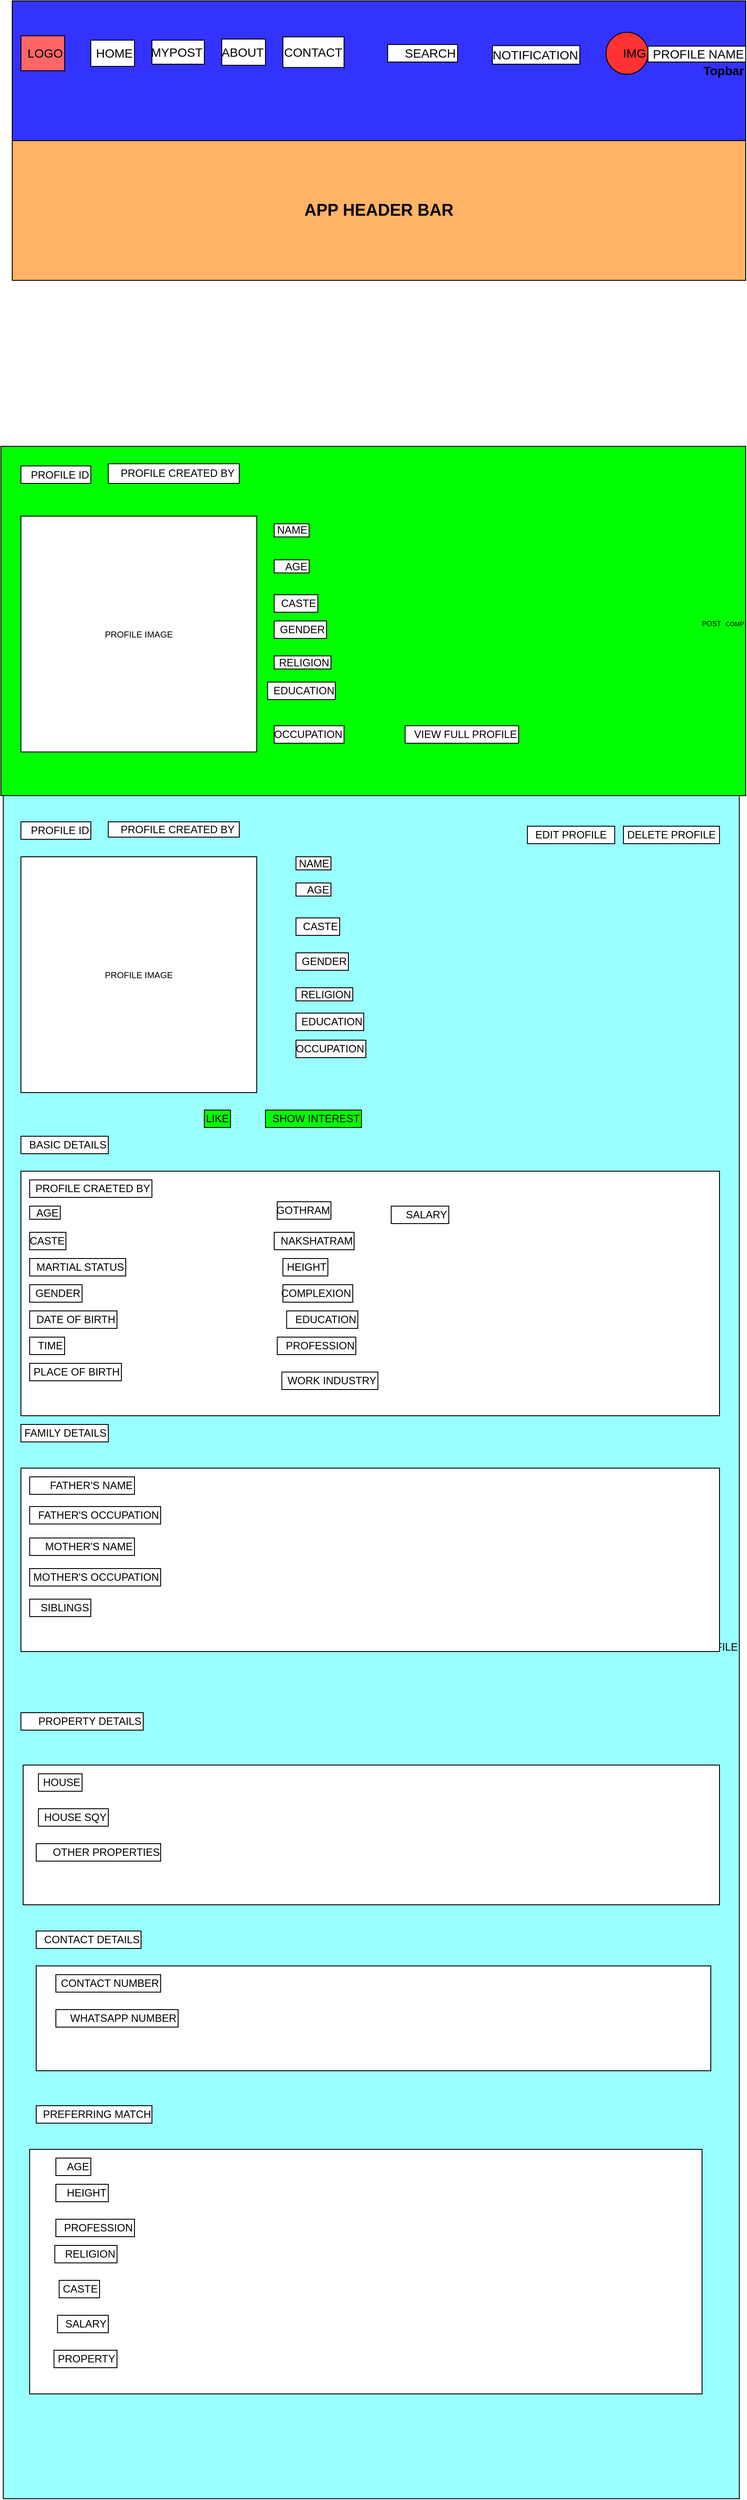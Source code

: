 <mxfile version="15.6.8" type="github" pages="7">
  <diagram id="ky77GYk_x9HN3-qAt-IM" name="MEMATCH TEMPLATE">
    <mxGraphModel dx="1695" dy="485" grid="1" gridSize="10" guides="1" tooltips="1" connect="1" arrows="1" fold="1" page="1" pageScale="1" pageWidth="827" pageHeight="1169" math="0" shadow="0">
      <root>
        <mxCell id="L5jJVWtfzV369neqJxl_-0" />
        <mxCell id="L5jJVWtfzV369neqJxl_-1" parent="L5jJVWtfzV369neqJxl_-0" />
        <mxCell id="L5jJVWtfzV369neqJxl_-2" value="&lt;blockquote style=&quot;margin: 0 0 0 40px ; border: none ; padding: 0px&quot;&gt;&lt;blockquote style=&quot;margin: 0 0 0 40px ; border: none ; padding: 0px&quot;&gt;&lt;blockquote style=&quot;margin: 0 0 0 40px ; border: none ; padding: 0px&quot;&gt;&lt;blockquote style=&quot;margin: 0 0 0 40px ; border: none ; padding: 0px&quot;&gt;&lt;div style=&quot;text-align: justify&quot;&gt;&lt;b style=&quot;font-size: 14px&quot;&gt;Topbar&lt;/b&gt;&lt;/div&gt;&lt;/blockquote&gt;&lt;/blockquote&gt;&lt;/blockquote&gt;&lt;/blockquote&gt;" style="rounded=0;whiteSpace=wrap;html=1;align=right;fillColor=#3333FF;" vertex="1" parent="L5jJVWtfzV369neqJxl_-1">
          <mxGeometry y="10" width="840" height="160" as="geometry" />
        </mxCell>
        <mxCell id="L5jJVWtfzV369neqJxl_-3" value="LOGO" style="rounded=0;whiteSpace=wrap;html=1;fontSize=14;align=right;fillColor=#FF6666;" vertex="1" parent="L5jJVWtfzV369neqJxl_-1">
          <mxGeometry x="10" y="50" width="50" height="40" as="geometry" />
        </mxCell>
        <mxCell id="L5jJVWtfzV369neqJxl_-4" value="HOME" style="rounded=0;whiteSpace=wrap;html=1;fontSize=14;align=right;" vertex="1" parent="L5jJVWtfzV369neqJxl_-1">
          <mxGeometry x="90" y="55" width="50" height="30" as="geometry" />
        </mxCell>
        <mxCell id="L5jJVWtfzV369neqJxl_-5" value="MYPOST" style="rounded=0;whiteSpace=wrap;html=1;fontSize=14;align=right;" vertex="1" parent="L5jJVWtfzV369neqJxl_-1">
          <mxGeometry x="160" y="55" width="60" height="27.5" as="geometry" />
        </mxCell>
        <mxCell id="L5jJVWtfzV369neqJxl_-7" value="CONTACT" style="rounded=0;whiteSpace=wrap;html=1;fontSize=14;align=right;" vertex="1" parent="L5jJVWtfzV369neqJxl_-1">
          <mxGeometry x="310" y="51.25" width="70" height="35" as="geometry" />
        </mxCell>
        <mxCell id="L5jJVWtfzV369neqJxl_-8" value="ABOUT" style="rounded=0;whiteSpace=wrap;html=1;fontSize=14;align=right;" vertex="1" parent="L5jJVWtfzV369neqJxl_-1">
          <mxGeometry x="240" y="53.75" width="50" height="30" as="geometry" />
        </mxCell>
        <mxCell id="L5jJVWtfzV369neqJxl_-9" value="SEARCH" style="rounded=0;whiteSpace=wrap;html=1;fontSize=14;align=right;" vertex="1" parent="L5jJVWtfzV369neqJxl_-1">
          <mxGeometry x="430" y="60" width="80" height="20" as="geometry" />
        </mxCell>
        <mxCell id="L5jJVWtfzV369neqJxl_-10" value="NOTIFICATION" style="rounded=0;whiteSpace=wrap;html=1;fontSize=14;align=right;" vertex="1" parent="L5jJVWtfzV369neqJxl_-1">
          <mxGeometry x="550" y="61.25" width="100" height="21.25" as="geometry" />
        </mxCell>
        <mxCell id="L5jJVWtfzV369neqJxl_-12" value="IMG" style="ellipse;whiteSpace=wrap;html=1;aspect=fixed;fontSize=14;align=right;fillColor=#FF3333;" vertex="1" parent="L5jJVWtfzV369neqJxl_-1">
          <mxGeometry x="680" y="45.94" width="48.12" height="48.12" as="geometry" />
        </mxCell>
        <mxCell id="L5jJVWtfzV369neqJxl_-14" value="PROFILE NAME" style="rounded=0;whiteSpace=wrap;html=1;fontSize=14;align=right;" vertex="1" parent="L5jJVWtfzV369neqJxl_-1">
          <mxGeometry x="728.12" y="61.88" width="111.88" height="18.12" as="geometry" />
        </mxCell>
        <mxCell id="L5jJVWtfzV369neqJxl_-15" value="&lt;b&gt;&lt;font style=&quot;font-size: 19px&quot;&gt;APP HEADER BAR&lt;/font&gt;&lt;/b&gt;" style="rounded=0;whiteSpace=wrap;html=1;fontSize=14;align=center;fillColor=#FFB366;" vertex="1" parent="L5jJVWtfzV369neqJxl_-1">
          <mxGeometry y="170" width="840" height="160" as="geometry" />
        </mxCell>
        <mxCell id="L5jJVWtfzV369neqJxl_-21" value="&lt;font style=&quot;font-size: 8px&quot;&gt;POST&lt;/font&gt; &lt;font style=&quot;font-size: 7px&quot;&gt;COMP&lt;/font&gt;" style="rounded=0;whiteSpace=wrap;html=1;fontSize=19;align=right;fillColor=#00FF00;" vertex="1" parent="L5jJVWtfzV369neqJxl_-1">
          <mxGeometry x="-13" y="520" width="853" height="400" as="geometry" />
        </mxCell>
        <mxCell id="L5jJVWtfzV369neqJxl_-27" value="PROFILE IMAGE" style="whiteSpace=wrap;html=1;aspect=fixed;fontSize=10;align=center;" vertex="1" parent="L5jJVWtfzV369neqJxl_-1">
          <mxGeometry x="10" y="600" width="270" height="270" as="geometry" />
        </mxCell>
        <mxCell id="L5jJVWtfzV369neqJxl_-28" value="&lt;font style=&quot;font-size: 12px&quot;&gt;NAME&lt;/font&gt;" style="rounded=0;whiteSpace=wrap;html=1;fontSize=7;align=right;" vertex="1" parent="L5jJVWtfzV369neqJxl_-1">
          <mxGeometry x="300" y="608.75" width="40" height="15" as="geometry" />
        </mxCell>
        <mxCell id="L5jJVWtfzV369neqJxl_-29" value="&lt;font style=&quot;font-size: 12px&quot;&gt;AGE&lt;/font&gt;" style="rounded=0;whiteSpace=wrap;html=1;fontSize=7;align=right;" vertex="1" parent="L5jJVWtfzV369neqJxl_-1">
          <mxGeometry x="300" y="650" width="40" height="15" as="geometry" />
        </mxCell>
        <mxCell id="L5jJVWtfzV369neqJxl_-30" value="&lt;font style=&quot;font-size: 12px&quot;&gt;RELIGION&lt;/font&gt;" style="rounded=0;whiteSpace=wrap;html=1;fontSize=7;align=right;" vertex="1" parent="L5jJVWtfzV369neqJxl_-1">
          <mxGeometry x="300" y="760" width="65" height="15" as="geometry" />
        </mxCell>
        <mxCell id="L5jJVWtfzV369neqJxl_-33" value="&lt;font style=&quot;font-size: 12px&quot;&gt;GENDER&lt;/font&gt;" style="rounded=0;whiteSpace=wrap;html=1;fontSize=7;align=right;" vertex="1" parent="L5jJVWtfzV369neqJxl_-1">
          <mxGeometry x="300" y="720" width="60" height="20" as="geometry" />
        </mxCell>
        <mxCell id="L5jJVWtfzV369neqJxl_-34" value="&lt;font style=&quot;font-size: 12px&quot;&gt;EDUCATION&lt;/font&gt;" style="rounded=0;whiteSpace=wrap;html=1;fontSize=7;align=right;" vertex="1" parent="L5jJVWtfzV369neqJxl_-1">
          <mxGeometry x="292.5" y="790" width="77.5" height="20" as="geometry" />
        </mxCell>
        <mxCell id="L5jJVWtfzV369neqJxl_-35" value="&lt;font style=&quot;font-size: 12px&quot;&gt;CASTE&lt;/font&gt;" style="rounded=0;whiteSpace=wrap;html=1;fontSize=7;align=right;" vertex="1" parent="L5jJVWtfzV369neqJxl_-1">
          <mxGeometry x="300" y="690" width="50" height="20" as="geometry" />
        </mxCell>
        <mxCell id="L5jJVWtfzV369neqJxl_-36" value="&lt;font style=&quot;font-size: 12px&quot;&gt;OCCUPATION&lt;/font&gt;" style="rounded=0;whiteSpace=wrap;html=1;fontSize=7;align=right;" vertex="1" parent="L5jJVWtfzV369neqJxl_-1">
          <mxGeometry x="300" y="840" width="80" height="20" as="geometry" />
        </mxCell>
        <mxCell id="L5jJVWtfzV369neqJxl_-43" value="PROFILE ID" style="rounded=0;whiteSpace=wrap;html=1;fontSize=12;align=right;" vertex="1" parent="L5jJVWtfzV369neqJxl_-1">
          <mxGeometry x="10" y="542.5" width="80" height="20" as="geometry" />
        </mxCell>
        <mxCell id="L5jJVWtfzV369neqJxl_-44" value="PROFILE CREATED BY&amp;nbsp;" style="rounded=0;whiteSpace=wrap;html=1;fontSize=12;align=right;" vertex="1" parent="L5jJVWtfzV369neqJxl_-1">
          <mxGeometry x="110" y="540" width="150" height="22.5" as="geometry" />
        </mxCell>
        <mxCell id="L5jJVWtfzV369neqJxl_-48" value="VIEW FULL PROFILE" style="rounded=0;whiteSpace=wrap;html=1;fontSize=12;align=right;" vertex="1" parent="L5jJVWtfzV369neqJxl_-1">
          <mxGeometry x="450" y="840" width="130" height="20" as="geometry" />
        </mxCell>
        <mxCell id="L5jJVWtfzV369neqJxl_-49" value="SINGLE PROFILE" style="rounded=0;whiteSpace=wrap;html=1;fontSize=12;align=right;fillColor=#99FFFF;" vertex="1" parent="L5jJVWtfzV369neqJxl_-1">
          <mxGeometry x="-10.25" y="920" width="843" height="1950" as="geometry" />
        </mxCell>
        <mxCell id="L5jJVWtfzV369neqJxl_-50" value="PROFILE IMAGE" style="whiteSpace=wrap;html=1;aspect=fixed;fontSize=10;align=center;" vertex="1" parent="L5jJVWtfzV369neqJxl_-1">
          <mxGeometry x="10" y="990" width="270" height="270" as="geometry" />
        </mxCell>
        <mxCell id="L5jJVWtfzV369neqJxl_-51" value="PROFILE ID" style="rounded=0;whiteSpace=wrap;html=1;fontSize=12;align=right;" vertex="1" parent="L5jJVWtfzV369neqJxl_-1">
          <mxGeometry x="10" y="950" width="80" height="20" as="geometry" />
        </mxCell>
        <mxCell id="L5jJVWtfzV369neqJxl_-52" value="PROFILE CREATED BY&amp;nbsp;" style="rounded=0;whiteSpace=wrap;html=1;fontSize=12;align=right;" vertex="1" parent="L5jJVWtfzV369neqJxl_-1">
          <mxGeometry x="110" y="950" width="150" height="17.5" as="geometry" />
        </mxCell>
        <mxCell id="L5jJVWtfzV369neqJxl_-53" value="&lt;font style=&quot;font-size: 12px&quot;&gt;NAME&lt;/font&gt;" style="rounded=0;whiteSpace=wrap;html=1;fontSize=7;align=right;" vertex="1" parent="L5jJVWtfzV369neqJxl_-1">
          <mxGeometry x="325" y="990" width="40" height="15" as="geometry" />
        </mxCell>
        <mxCell id="L5jJVWtfzV369neqJxl_-54" value="&lt;font style=&quot;font-size: 12px&quot;&gt;AGE&lt;/font&gt;" style="rounded=0;whiteSpace=wrap;html=1;fontSize=7;align=right;" vertex="1" parent="L5jJVWtfzV369neqJxl_-1">
          <mxGeometry x="325" y="1020" width="40" height="15" as="geometry" />
        </mxCell>
        <mxCell id="L5jJVWtfzV369neqJxl_-55" value="&lt;font style=&quot;font-size: 12px&quot;&gt;CASTE&lt;/font&gt;" style="rounded=0;whiteSpace=wrap;html=1;fontSize=7;align=right;" vertex="1" parent="L5jJVWtfzV369neqJxl_-1">
          <mxGeometry x="325" y="1060" width="50" height="20" as="geometry" />
        </mxCell>
        <mxCell id="L5jJVWtfzV369neqJxl_-56" value="&lt;font style=&quot;font-size: 12px&quot;&gt;GENDER&lt;/font&gt;" style="rounded=0;whiteSpace=wrap;html=1;fontSize=7;align=right;" vertex="1" parent="L5jJVWtfzV369neqJxl_-1">
          <mxGeometry x="325" y="1100" width="60" height="20" as="geometry" />
        </mxCell>
        <mxCell id="L5jJVWtfzV369neqJxl_-57" value="&lt;font style=&quot;font-size: 12px&quot;&gt;RELIGION&lt;/font&gt;" style="rounded=0;whiteSpace=wrap;html=1;fontSize=7;align=right;" vertex="1" parent="L5jJVWtfzV369neqJxl_-1">
          <mxGeometry x="325" y="1140" width="65" height="15" as="geometry" />
        </mxCell>
        <mxCell id="L5jJVWtfzV369neqJxl_-58" value="&lt;font style=&quot;font-size: 12px&quot;&gt;EDUCATION&lt;/font&gt;" style="rounded=0;whiteSpace=wrap;html=1;fontSize=7;align=right;" vertex="1" parent="L5jJVWtfzV369neqJxl_-1">
          <mxGeometry x="325" y="1169" width="77.5" height="20" as="geometry" />
        </mxCell>
        <mxCell id="L5jJVWtfzV369neqJxl_-59" value="&lt;font style=&quot;font-size: 12px&quot;&gt;OCCUPATION&lt;/font&gt;" style="rounded=0;whiteSpace=wrap;html=1;fontSize=7;align=right;" vertex="1" parent="L5jJVWtfzV369neqJxl_-1">
          <mxGeometry x="325" y="1200" width="80" height="20" as="geometry" />
        </mxCell>
        <mxCell id="L5jJVWtfzV369neqJxl_-60" value="BASIC DETAILS" style="rounded=0;whiteSpace=wrap;html=1;fontSize=12;align=right;" vertex="1" parent="L5jJVWtfzV369neqJxl_-1">
          <mxGeometry x="10" y="1310" width="100" height="20" as="geometry" />
        </mxCell>
        <mxCell id="L5jJVWtfzV369neqJxl_-61" value="" style="rounded=0;whiteSpace=wrap;html=1;fontSize=12;align=right;" vertex="1" parent="L5jJVWtfzV369neqJxl_-1">
          <mxGeometry x="10" y="1350" width="800" height="280" as="geometry" />
        </mxCell>
        <mxCell id="L5jJVWtfzV369neqJxl_-62" value="PROFILE CRAETED BY" style="rounded=0;whiteSpace=wrap;html=1;fontSize=12;align=right;" vertex="1" parent="L5jJVWtfzV369neqJxl_-1">
          <mxGeometry x="20" y="1360" width="140" height="20" as="geometry" />
        </mxCell>
        <mxCell id="L5jJVWtfzV369neqJxl_-63" value="&lt;font style=&quot;font-size: 12px&quot;&gt;AGE&lt;/font&gt;" style="rounded=0;whiteSpace=wrap;html=1;fontSize=7;align=right;" vertex="1" parent="L5jJVWtfzV369neqJxl_-1">
          <mxGeometry x="20" y="1390" width="35" height="15" as="geometry" />
        </mxCell>
        <mxCell id="L5jJVWtfzV369neqJxl_-64" value="&lt;font style=&quot;font-size: 12px&quot;&gt;MARTIAL STATUS&lt;/font&gt;" style="rounded=0;whiteSpace=wrap;html=1;fontSize=7;align=right;" vertex="1" parent="L5jJVWtfzV369neqJxl_-1">
          <mxGeometry x="20" y="1450" width="110" height="20" as="geometry" />
        </mxCell>
        <mxCell id="L5jJVWtfzV369neqJxl_-65" value="&lt;font style=&quot;font-size: 12px&quot;&gt;GENDER&lt;/font&gt;" style="rounded=0;whiteSpace=wrap;html=1;fontSize=7;align=right;" vertex="1" parent="L5jJVWtfzV369neqJxl_-1">
          <mxGeometry x="20" y="1480" width="60" height="20" as="geometry" />
        </mxCell>
        <mxCell id="L5jJVWtfzV369neqJxl_-66" value="&lt;span style=&quot;font-size: 12px&quot;&gt;DATE OF BIRTH&lt;/span&gt;" style="rounded=0;whiteSpace=wrap;html=1;fontSize=7;align=right;" vertex="1" parent="L5jJVWtfzV369neqJxl_-1">
          <mxGeometry x="20" y="1510" width="100" height="20" as="geometry" />
        </mxCell>
        <mxCell id="L5jJVWtfzV369neqJxl_-67" value="&lt;font style=&quot;font-size: 12px&quot;&gt;TIME&lt;/font&gt;" style="rounded=0;whiteSpace=wrap;html=1;fontSize=7;align=right;" vertex="1" parent="L5jJVWtfzV369neqJxl_-1">
          <mxGeometry x="20" y="1540" width="40" height="20" as="geometry" />
        </mxCell>
        <mxCell id="L5jJVWtfzV369neqJxl_-68" value="&lt;font style=&quot;font-size: 12px&quot;&gt;CASTE&lt;/font&gt;" style="rounded=0;whiteSpace=wrap;html=1;fontSize=7;align=right;" vertex="1" parent="L5jJVWtfzV369neqJxl_-1">
          <mxGeometry x="20" y="1420" width="41.5" height="20" as="geometry" />
        </mxCell>
        <mxCell id="L5jJVWtfzV369neqJxl_-69" value="&lt;font style=&quot;font-size: 12px&quot;&gt;PLACE OF BIRTH&lt;/font&gt;" style="rounded=0;whiteSpace=wrap;html=1;fontSize=7;align=right;" vertex="1" parent="L5jJVWtfzV369neqJxl_-1">
          <mxGeometry x="20" y="1570" width="105" height="20" as="geometry" />
        </mxCell>
        <mxCell id="L5jJVWtfzV369neqJxl_-70" value="&lt;font style=&quot;font-size: 12px&quot;&gt;GOTHRAM&lt;/font&gt;" style="rounded=0;whiteSpace=wrap;html=1;fontSize=7;align=right;" vertex="1" parent="L5jJVWtfzV369neqJxl_-1">
          <mxGeometry x="303.5" y="1385" width="61.5" height="20" as="geometry" />
        </mxCell>
        <mxCell id="L5jJVWtfzV369neqJxl_-71" value="&lt;font style=&quot;font-size: 12px&quot;&gt;NAKSHATRAM&lt;/font&gt;" style="rounded=0;whiteSpace=wrap;html=1;fontSize=7;align=right;" vertex="1" parent="L5jJVWtfzV369neqJxl_-1">
          <mxGeometry x="300" y="1420" width="91.5" height="20" as="geometry" />
        </mxCell>
        <mxCell id="L5jJVWtfzV369neqJxl_-72" value="&lt;font style=&quot;font-size: 12px&quot;&gt;HEIGHT&lt;/font&gt;" style="rounded=0;whiteSpace=wrap;html=1;fontSize=7;align=right;" vertex="1" parent="L5jJVWtfzV369neqJxl_-1">
          <mxGeometry x="310" y="1450" width="51.5" height="20" as="geometry" />
        </mxCell>
        <mxCell id="L5jJVWtfzV369neqJxl_-73" value="&lt;font style=&quot;font-size: 12px&quot;&gt;COMPLEXION&lt;/font&gt;" style="rounded=0;whiteSpace=wrap;html=1;fontSize=7;align=right;" vertex="1" parent="L5jJVWtfzV369neqJxl_-1">
          <mxGeometry x="310" y="1480" width="80" height="20" as="geometry" />
        </mxCell>
        <mxCell id="L5jJVWtfzV369neqJxl_-74" value="&lt;font style=&quot;font-size: 12px&quot;&gt;EDUCATION&lt;/font&gt;" style="rounded=0;whiteSpace=wrap;html=1;fontSize=7;align=right;" vertex="1" parent="L5jJVWtfzV369neqJxl_-1">
          <mxGeometry x="314.25" y="1510" width="81.5" height="20" as="geometry" />
        </mxCell>
        <mxCell id="L5jJVWtfzV369neqJxl_-75" value="&lt;font style=&quot;font-size: 12px&quot;&gt;PROFESSION&lt;/font&gt;" style="rounded=0;whiteSpace=wrap;html=1;fontSize=7;align=right;" vertex="1" parent="L5jJVWtfzV369neqJxl_-1">
          <mxGeometry x="303.5" y="1540" width="90" height="20" as="geometry" />
        </mxCell>
        <mxCell id="L5jJVWtfzV369neqJxl_-76" value="&lt;font style=&quot;font-size: 12px&quot;&gt;WORK INDUSTRY&lt;/font&gt;" style="rounded=0;whiteSpace=wrap;html=1;fontSize=7;align=right;" vertex="1" parent="L5jJVWtfzV369neqJxl_-1">
          <mxGeometry x="308.75" y="1580" width="110" height="20" as="geometry" />
        </mxCell>
        <mxCell id="L5jJVWtfzV369neqJxl_-77" value="FAMILY DETAILS" style="rounded=0;whiteSpace=wrap;html=1;fontSize=12;align=right;" vertex="1" parent="L5jJVWtfzV369neqJxl_-1">
          <mxGeometry x="10" y="1640" width="100" height="20" as="geometry" />
        </mxCell>
        <mxCell id="L5jJVWtfzV369neqJxl_-78" value="" style="rounded=0;whiteSpace=wrap;html=1;fontSize=12;align=right;" vertex="1" parent="L5jJVWtfzV369neqJxl_-1">
          <mxGeometry x="10" y="1690" width="800" height="210" as="geometry" />
        </mxCell>
        <mxCell id="L5jJVWtfzV369neqJxl_-79" value="FATHER&#39;S NAME" style="rounded=0;whiteSpace=wrap;html=1;fontSize=12;align=right;" vertex="1" parent="L5jJVWtfzV369neqJxl_-1">
          <mxGeometry x="20" y="1700" width="120" height="20" as="geometry" />
        </mxCell>
        <mxCell id="L5jJVWtfzV369neqJxl_-80" value="FATHER&#39;S OCCUPATION" style="rounded=0;whiteSpace=wrap;html=1;fontSize=12;align=right;" vertex="1" parent="L5jJVWtfzV369neqJxl_-1">
          <mxGeometry x="20" y="1734" width="150" height="20" as="geometry" />
        </mxCell>
        <mxCell id="L5jJVWtfzV369neqJxl_-81" value="MOTHER&#39;S NAME" style="rounded=0;whiteSpace=wrap;html=1;fontSize=12;align=right;" vertex="1" parent="L5jJVWtfzV369neqJxl_-1">
          <mxGeometry x="20" y="1770" width="120" height="20" as="geometry" />
        </mxCell>
        <mxCell id="L5jJVWtfzV369neqJxl_-82" value="MOTHER&#39;S OCCUPATION" style="rounded=0;whiteSpace=wrap;html=1;fontSize=12;align=right;" vertex="1" parent="L5jJVWtfzV369neqJxl_-1">
          <mxGeometry x="20" y="1805" width="150" height="20" as="geometry" />
        </mxCell>
        <mxCell id="L5jJVWtfzV369neqJxl_-83" value="SIBLINGS" style="rounded=0;whiteSpace=wrap;html=1;fontSize=12;align=right;" vertex="1" parent="L5jJVWtfzV369neqJxl_-1">
          <mxGeometry x="20" y="1840" width="70" height="20" as="geometry" />
        </mxCell>
        <mxCell id="L5jJVWtfzV369neqJxl_-84" value="PROPERTY DETAILS" style="rounded=0;whiteSpace=wrap;html=1;fontSize=12;align=right;" vertex="1" parent="L5jJVWtfzV369neqJxl_-1">
          <mxGeometry x="10" y="1970" width="140" height="20" as="geometry" />
        </mxCell>
        <mxCell id="L5jJVWtfzV369neqJxl_-85" value="&lt;font style=&quot;font-size: 12px&quot;&gt;SALARY&lt;/font&gt;" style="rounded=0;whiteSpace=wrap;html=1;fontSize=7;align=right;" vertex="1" parent="L5jJVWtfzV369neqJxl_-1">
          <mxGeometry x="434" y="1390" width="66" height="20" as="geometry" />
        </mxCell>
        <mxCell id="L5jJVWtfzV369neqJxl_-86" value="" style="rounded=0;whiteSpace=wrap;html=1;fontSize=12;align=right;" vertex="1" parent="L5jJVWtfzV369neqJxl_-1">
          <mxGeometry x="12.5" y="2030" width="797.5" height="160" as="geometry" />
        </mxCell>
        <mxCell id="L5jJVWtfzV369neqJxl_-87" value="HOUSE" style="rounded=0;whiteSpace=wrap;html=1;fontSize=12;align=right;" vertex="1" parent="L5jJVWtfzV369neqJxl_-1">
          <mxGeometry x="30" y="2040" width="50" height="20" as="geometry" />
        </mxCell>
        <mxCell id="L5jJVWtfzV369neqJxl_-88" value="HOUSE SQY" style="rounded=0;whiteSpace=wrap;html=1;fontSize=12;align=right;" vertex="1" parent="L5jJVWtfzV369neqJxl_-1">
          <mxGeometry x="30" y="2080" width="80" height="20" as="geometry" />
        </mxCell>
        <mxCell id="L5jJVWtfzV369neqJxl_-89" value="OTHER PROPERTIES" style="rounded=0;whiteSpace=wrap;html=1;fontSize=12;align=right;" vertex="1" parent="L5jJVWtfzV369neqJxl_-1">
          <mxGeometry x="27.5" y="2120" width="142.5" height="20" as="geometry" />
        </mxCell>
        <mxCell id="L5jJVWtfzV369neqJxl_-90" value="LIKE" style="rounded=0;whiteSpace=wrap;html=1;fontSize=12;fillColor=#00FF00;align=right;" vertex="1" parent="L5jJVWtfzV369neqJxl_-1">
          <mxGeometry x="220" y="1280" width="30" height="20" as="geometry" />
        </mxCell>
        <mxCell id="L5jJVWtfzV369neqJxl_-91" value="SHOW INTEREST" style="rounded=0;whiteSpace=wrap;html=1;fontSize=12;fillColor=#00FF00;align=right;" vertex="1" parent="L5jJVWtfzV369neqJxl_-1">
          <mxGeometry x="290" y="1280" width="110" height="20" as="geometry" />
        </mxCell>
        <mxCell id="L5jJVWtfzV369neqJxl_-93" value="CONTACT DETAILS" style="rounded=0;whiteSpace=wrap;html=1;fontSize=12;align=right;" vertex="1" parent="L5jJVWtfzV369neqJxl_-1">
          <mxGeometry x="27.5" y="2220" width="120" height="20" as="geometry" />
        </mxCell>
        <mxCell id="L5jJVWtfzV369neqJxl_-94" value="" style="rounded=0;whiteSpace=wrap;html=1;fontSize=12;fillColor=#FFFFFF;align=right;" vertex="1" parent="L5jJVWtfzV369neqJxl_-1">
          <mxGeometry x="27.5" y="2260" width="772.5" height="120" as="geometry" />
        </mxCell>
        <mxCell id="L5jJVWtfzV369neqJxl_-95" value="CONTACT NUMBER" style="rounded=0;whiteSpace=wrap;html=1;fontSize=12;fillColor=#FFFFFF;align=right;" vertex="1" parent="L5jJVWtfzV369neqJxl_-1">
          <mxGeometry x="50" y="2270" width="120" height="20" as="geometry" />
        </mxCell>
        <mxCell id="L5jJVWtfzV369neqJxl_-96" value="WHATSAPP NUMBER" style="rounded=0;whiteSpace=wrap;html=1;fontSize=12;fillColor=#FFFFFF;align=right;" vertex="1" parent="L5jJVWtfzV369neqJxl_-1">
          <mxGeometry x="50" y="2310" width="140" height="20" as="geometry" />
        </mxCell>
        <mxCell id="L5jJVWtfzV369neqJxl_-98" value="PREFERRING MATCH" style="rounded=0;whiteSpace=wrap;html=1;fontSize=12;align=right;" vertex="1" parent="L5jJVWtfzV369neqJxl_-1">
          <mxGeometry x="27.5" y="2420" width="132.5" height="20" as="geometry" />
        </mxCell>
        <mxCell id="L5jJVWtfzV369neqJxl_-99" value="" style="rounded=0;whiteSpace=wrap;html=1;fontSize=12;fillColor=#FFFFFF;align=right;" vertex="1" parent="L5jJVWtfzV369neqJxl_-1">
          <mxGeometry x="20" y="2470" width="770" height="280" as="geometry" />
        </mxCell>
        <mxCell id="L5jJVWtfzV369neqJxl_-100" value="AGE" style="rounded=0;whiteSpace=wrap;html=1;fontSize=12;fillColor=#FFFFFF;align=right;" vertex="1" parent="L5jJVWtfzV369neqJxl_-1">
          <mxGeometry x="50" y="2480" width="40" height="20" as="geometry" />
        </mxCell>
        <mxCell id="L5jJVWtfzV369neqJxl_-101" value="HEIGHT" style="rounded=0;whiteSpace=wrap;html=1;fontSize=12;fillColor=#FFFFFF;align=right;" vertex="1" parent="L5jJVWtfzV369neqJxl_-1">
          <mxGeometry x="50" y="2510" width="60" height="20" as="geometry" />
        </mxCell>
        <mxCell id="L5jJVWtfzV369neqJxl_-102" value="PROFESSION" style="rounded=0;whiteSpace=wrap;html=1;fontSize=12;fillColor=#FFFFFF;align=right;" vertex="1" parent="L5jJVWtfzV369neqJxl_-1">
          <mxGeometry x="50" y="2550" width="90" height="20" as="geometry" />
        </mxCell>
        <mxCell id="L5jJVWtfzV369neqJxl_-103" value="RELIGION" style="rounded=0;whiteSpace=wrap;html=1;fontSize=12;fillColor=#FFFFFF;align=right;" vertex="1" parent="L5jJVWtfzV369neqJxl_-1">
          <mxGeometry x="48.75" y="2580" width="71.25" height="20" as="geometry" />
        </mxCell>
        <mxCell id="L5jJVWtfzV369neqJxl_-104" value="CASTE" style="rounded=0;whiteSpace=wrap;html=1;fontSize=12;fillColor=#FFFFFF;align=right;" vertex="1" parent="L5jJVWtfzV369neqJxl_-1">
          <mxGeometry x="53.75" y="2620" width="46.25" height="20" as="geometry" />
        </mxCell>
        <mxCell id="L5jJVWtfzV369neqJxl_-105" value="SALARY" style="rounded=0;whiteSpace=wrap;html=1;fontSize=12;fillColor=#FFFFFF;align=right;" vertex="1" parent="L5jJVWtfzV369neqJxl_-1">
          <mxGeometry x="51.88" y="2660" width="58.12" height="20" as="geometry" />
        </mxCell>
        <mxCell id="L5jJVWtfzV369neqJxl_-106" value="PROPERTY" style="rounded=0;whiteSpace=wrap;html=1;fontSize=12;fillColor=#FFFFFF;align=right;" vertex="1" parent="L5jJVWtfzV369neqJxl_-1">
          <mxGeometry x="47.81" y="2700" width="72.19" height="20" as="geometry" />
        </mxCell>
        <mxCell id="OvczHZ18dKkD5yVE1pq_-0" value="EDIT PROFILE" style="rounded=0;whiteSpace=wrap;html=1;fontSize=12;fillColor=#FFFFFF;align=center;" vertex="1" parent="L5jJVWtfzV369neqJxl_-1">
          <mxGeometry x="590" y="955" width="100" height="20" as="geometry" />
        </mxCell>
        <mxCell id="OvczHZ18dKkD5yVE1pq_-2" value="DELETE PROFILE" style="rounded=0;whiteSpace=wrap;html=1;fontSize=12;fillColor=#FFFFFF;align=center;" vertex="1" parent="L5jJVWtfzV369neqJxl_-1">
          <mxGeometry x="700" y="955" width="110" height="20" as="geometry" />
        </mxCell>
      </root>
    </mxGraphModel>
  </diagram>
  <diagram id="RThMQk-K-1aPj_ytOYRi" name="USER MODEL">
    <mxGraphModel dx="868" dy="485" grid="1" gridSize="10" guides="1" tooltips="1" connect="1" arrows="1" fold="1" page="1" pageScale="1" pageWidth="827" pageHeight="1169" math="0" shadow="0">
      <root>
        <mxCell id="NXuWnynkfLW9WyY2rbNX-0" />
        <mxCell id="NXuWnynkfLW9WyY2rbNX-1" parent="NXuWnynkfLW9WyY2rbNX-0" />
        <mxCell id="NXuWnynkfLW9WyY2rbNX-2" value="AUTH USER MODEL" style="rounded=0;whiteSpace=wrap;html=1;fontSize=18;fillColor=#FFFFFF;align=center;" vertex="1" parent="NXuWnynkfLW9WyY2rbNX-1">
          <mxGeometry x="60" y="100" width="420" height="250" as="geometry" />
        </mxCell>
        <mxCell id="NXuWnynkfLW9WyY2rbNX-3" value="&lt;font style=&quot;font-size: 12px&quot;&gt;USERNAME&lt;/font&gt;" style="rounded=0;whiteSpace=wrap;html=1;fontSize=18;fillColor=#FFFFFF;align=center;" vertex="1" parent="NXuWnynkfLW9WyY2rbNX-1">
          <mxGeometry x="80" y="110" width="80" height="30" as="geometry" />
        </mxCell>
        <mxCell id="NXuWnynkfLW9WyY2rbNX-4" value="&lt;font style=&quot;font-size: 12px&quot;&gt;EMAIL&lt;/font&gt;" style="rounded=0;whiteSpace=wrap;html=1;fontSize=18;fillColor=#FFFFFF;align=center;" vertex="1" parent="NXuWnynkfLW9WyY2rbNX-1">
          <mxGeometry x="80" y="150" width="80" height="30" as="geometry" />
        </mxCell>
        <mxCell id="NXuWnynkfLW9WyY2rbNX-5" value="&lt;font style=&quot;font-size: 12px&quot;&gt;MOBILE&lt;/font&gt;" style="rounded=0;whiteSpace=wrap;html=1;fontSize=18;fillColor=#FFFFFF;align=center;" vertex="1" parent="NXuWnynkfLW9WyY2rbNX-1">
          <mxGeometry x="80" y="200" width="80" height="30" as="geometry" />
        </mxCell>
        <mxCell id="IzL2xIp4XscscGnqiSpu-0" value="&lt;font style=&quot;font-size: 12px&quot;&gt;PROFILEPIC&lt;/font&gt;" style="rounded=0;whiteSpace=wrap;html=1;fontSize=18;fillColor=#FFFFFF;align=center;" vertex="1" parent="NXuWnynkfLW9WyY2rbNX-1">
          <mxGeometry x="80" y="250" width="80" height="30" as="geometry" />
        </mxCell>
        <mxCell id="yCYYjAuGRvWPuiqYflKG-0" value="&lt;font style=&quot;font-size: 12px&quot;&gt;PASSWORD&lt;/font&gt;" style="rounded=0;whiteSpace=wrap;html=1;fontSize=18;fillColor=#FFFFFF;align=center;" vertex="1" parent="NXuWnynkfLW9WyY2rbNX-1">
          <mxGeometry x="80" y="300" width="80" height="30" as="geometry" />
        </mxCell>
        <mxCell id="yCYYjAuGRvWPuiqYflKG-1" value="&lt;font style=&quot;font-size: 12px&quot;&gt;USER_ID&lt;/font&gt;" style="rounded=0;whiteSpace=wrap;html=1;fontSize=18;fillColor=#FFFFFF;align=center;" vertex="1" parent="NXuWnynkfLW9WyY2rbNX-1">
          <mxGeometry x="240" y="120" width="80" height="30" as="geometry" />
        </mxCell>
        <mxCell id="yCYYjAuGRvWPuiqYflKG-2" value="&lt;span style=&quot;color: rgba(0 , 0 , 0 , 0) ; font-family: monospace ; font-size: 0px&quot;&gt;%3CmxGraphModel%3E%3Croot%3E%3CmxCell%20id%3D%220%22%2F%3E%3CmxCell%20id%3D%221%22%20parent%3D%220%22%2F%3E%3CmxCell%20id%3D%222%22%20value%3D%22%26lt%3Bfont%20style%3D%26quot%3Bfont-size%3A%2012px%26quot%3B%26gt%3BAGE%26lt%3B%2Ffont%26gt%3B%22%20style%3D%22rounded%3D0%3BwhiteSpace%3Dwrap%3Bhtml%3D1%3BfontSize%3D7%3Balign%3Dright%3B%22%20vertex%3D%221%22%20parent%3D%221%22%3E%3CmxGeometry%20x%3D%2220%22%20y%3D%221390%22%20width%3D%2235%22%20height%3D%2215%22%20as%3D%22geometry%22%2F%3E%3C%2FmxCell%3E%3CmxCell%20id%3D%223%22%20value%3D%22%26lt%3Bfont%20style%3D%26quot%3Bfont-size%3A%2012px%26quot%3B%26gt%3BGENDER%26lt%3B%2Ffont%26gt%3B%22%20style%3D%22rounded%3D0%3BwhiteSpace%3Dwrap%3Bhtml%3D1%3BfontSize%3D7%3Balign%3Dright%3B%22%20vertex%3D%221%22%20parent%3D%221%22%3E%3CmxGeometry%20x%3D%2220%22%20y%3D%221480%22%20width%3D%2260%22%20height%3D%2220%22%20as%3D%22geometry%22%2F%3E%3C%2FmxCell%3E%3CmxCell%20id%3D%224%22%20value%3D%22%26lt%3Bspan%20style%3D%26quot%3Bfont-size%3A%2012px%26quot%3B%26gt%3BDATE%20OF%20BIRTH%26lt%3B%2Fspan%26gt%3B%22%20style%3D%22rounded%3D0%3BwhiteSpace%3Dwrap%3Bhtml%3D1%3BfontSize%3D7%3Balign%3Dright%3B%22%20vertex%3D%221%22%20parent%3D%221%22%3E%3CmxGeometry%20x%3D%2220%22%20y%3D%221510%22%20width%3D%22100%22%20height%3D%2220%22%20as%3D%22geometry%22%2F%3E%3C%2FmxCell%3E%3CmxCell%20id%3D%225%22%20value%3D%22%26lt%3Bfont%20style%3D%26quot%3Bfont-size%3A%2012px%26quot%3B%26gt%3BTIME%26lt%3B%2Ffont%26gt%3B%22%20style%3D%22rounded%3D0%3BwhiteSpace%3Dwrap%3Bhtml%3D1%3BfontSize%3D7%3Balign%3Dright%3B%22%20vertex%3D%221%22%20parent%3D%221%22%3E%3CmxGeometry%20x%3D%2220%22%20y%3D%221540%22%20width%3D%2240%22%20height%3D%2220%22%20as%3D%22geometry%22%2F%3E%3C%2FmxCell%3E%3CmxCell%20id%3D%226%22%20value%3D%22%26lt%3Bfont%20style%3D%26quot%3Bfont-size%3A%2012px%26quot%3B%26gt%3BCASTE%26lt%3B%2Ffont%26gt%3B%22%20style%3D%22rounded%3D0%3BwhiteSpace%3Dwrap%3Bhtml%3D1%3BfontSize%3D7%3Balign%3Dright%3B%22%20vertex%3D%221%22%20parent%3D%221%22%3E%3CmxGeometry%20x%3D%2220%22%20y%3D%221420%22%20width%3D%2241.5%22%20height%3D%2220%22%20as%3D%22geometry%22%2F%3E%3C%2FmxCell%3E%3CmxCell%20id%3D%227%22%20value%3D%22%26lt%3Bfont%20style%3D%26quot%3Bfont-size%3A%2012px%26quot%3B%26gt%3BPLACE%20OF%20BIRTH%26lt%3B%2Ffont%26gt%3B%22%20style%3D%22rounded%3D0%3BwhiteSpace%3Dwrap%3Bhtml%3D1%3BfontSize%3D7%3Balign%3Dright%3B%22%20vertex%3D%221%22%20parent%3D%221%22%3E%3CmxGeometry%20x%3D%2220%22%20y%3D%221570%22%20width%3D%22105%22%20height%3D%2220%22%20as%3D%22geometry%22%2F%3E%3C%2FmxCell%3E%3CmxCell%20id%3D%228%22%20value%3D%22%26lt%3Bfont%20style%3D%26quot%3Bfont-size%3A%2012px%26quot%3B%26gt%3BGOTHRAM%26lt%3B%2Ffont%26gt%3B%22%20style%3D%22rounded%3D0%3BwhiteSpace%3Dwrap%3Bhtml%3D1%3BfontSize%3D7%3Balign%3Dright%3B%22%20vertex%3D%221%22%20parent%3D%221%22%3E%3CmxGeometry%20x%3D%22303.5%22%20y%3D%221385%22%20width%3D%2261.5%22%20height%3D%2220%22%20as%3D%22geometry%22%2F%3E%3C%2FmxCell%3E%3CmxCell%20id%3D%229%22%20value%3D%22%26lt%3Bfont%20style%3D%26quot%3Bfont-size%3A%2012px%26quot%3B%26gt%3BNAKSHATRAM%26lt%3B%2Ffont%26gt%3B%22%20style%3D%22rounded%3D0%3BwhiteSpace%3Dwrap%3Bhtml%3D1%3BfontSize%3D7%3Balign%3Dright%3B%22%20vertex%3D%221%22%20parent%3D%221%22%3E%3CmxGeometry%20x%3D%22300%22%20y%3D%221420%22%20width%3D%2291.5%22%20height%3D%2220%22%20as%3D%22geometry%22%2F%3E%3C%2FmxCell%3E%3CmxCell%20id%3D%2210%22%20value%3D%22%26lt%3Bfont%20style%3D%26quot%3Bfont-size%3A%2012px%26quot%3B%26gt%3BHEIGHT%26lt%3B%2Ffont%26gt%3B%22%20style%3D%22rounded%3D0%3BwhiteSpace%3Dwrap%3Bhtml%3D1%3BfontSize%3D7%3Balign%3Dright%3B%22%20vertex%3D%221%22%20parent%3D%221%22%3E%3CmxGeometry%20x%3D%22310%22%20y%3D%221450%22%20width%3D%2251.5%22%20height%3D%2220%22%20as%3D%22geometry%22%2F%3E%3C%2FmxCell%3E%3CmxCell%20id%3D%2211%22%20value%3D%22%26lt%3Bfont%20style%3D%26quot%3Bfont-size%3A%2012px%26quot%3B%26gt%3BCOMPLEXION%26lt%3B%2Ffont%26gt%3B%22%20style%3D%22rounded%3D0%3BwhiteSpace%3Dwrap%3Bhtml%3D1%3BfontSize%3D7%3Balign%3Dright%3B%22%20vertex%3D%221%22%20parent%3D%221%22%3E%3CmxGeometry%20x%3D%22310%22%20y%3D%221480%22%20width%3D%2280%22%20height%3D%2220%22%20as%3D%22geometry%22%2F%3E%3C%2FmxCell%3E%3CmxCell%20id%3D%2212%22%20value%3D%22%26lt%3Bfont%20style%3D%26quot%3Bfont-size%3A%2012px%26quot%3B%26gt%3BSALARY%26lt%3B%2Ffont%26gt%3B%22%20style%3D%22rounded%3D0%3BwhiteSpace%3Dwrap%3Bhtml%3D1%3BfontSize%3D7%3Balign%3Dright%3B%22%20vertex%3D%221%22%20parent%3D%221%22%3E%3CmxGeometry%20x%3D%22434%22%20y%3D%221390%22%20width%3D%2266%22%20height%3D%2220%22%20as%3D%22geometry%22%2F%3E%3C%2FmxCell%3E%3C%2Froot%3E%3C%2FmxGraphModel%3E&lt;/span&gt;" style="rounded=0;whiteSpace=wrap;html=1;fontSize=12;fillColor=#FFFFFF;align=center;" vertex="1" parent="NXuWnynkfLW9WyY2rbNX-1">
          <mxGeometry x="540" y="150" width="470" height="650" as="geometry" />
        </mxCell>
        <mxCell id="L0H2rlBrdHQ40BWKxkpL-0" value="USERID" style="rounded=0;whiteSpace=wrap;html=1;fontSize=12;fillColor=#FFFFFF;align=center;" vertex="1" parent="NXuWnynkfLW9WyY2rbNX-1">
          <mxGeometry x="570" y="120" width="80" height="30" as="geometry" />
        </mxCell>
        <mxCell id="L0H2rlBrdHQ40BWKxkpL-1" value="" style="endArrow=classic;startArrow=classic;html=1;rounded=0;fontSize=12;exitX=1;exitY=0.5;exitDx=0;exitDy=0;entryX=0;entryY=0.5;entryDx=0;entryDy=0;" edge="1" parent="NXuWnynkfLW9WyY2rbNX-1" source="yCYYjAuGRvWPuiqYflKG-1" target="L0H2rlBrdHQ40BWKxkpL-0">
          <mxGeometry width="50" height="50" relative="1" as="geometry">
            <mxPoint x="440" y="220" as="sourcePoint" />
            <mxPoint x="490" y="170" as="targetPoint" />
          </mxGeometry>
        </mxCell>
        <mxCell id="L0H2rlBrdHQ40BWKxkpL-2" value="&lt;font style=&quot;font-size: 12px&quot;&gt;PROFILE_ID&lt;/font&gt;" style="rounded=0;whiteSpace=wrap;html=1;fontSize=18;fillColor=#FFFFFF;align=center;" vertex="1" parent="NXuWnynkfLW9WyY2rbNX-1">
          <mxGeometry x="570" y="180" width="80" height="30" as="geometry" />
        </mxCell>
        <mxCell id="cqxHHSFisbJzD_lh0yiS-0" value="&lt;font style=&quot;font-size: 12px&quot;&gt;USERNAME&lt;/font&gt;" style="rounded=0;whiteSpace=wrap;html=1;fontSize=18;fillColor=#FFFFFF;align=center;" vertex="1" parent="NXuWnynkfLW9WyY2rbNX-1">
          <mxGeometry x="570" y="230" width="80" height="30" as="geometry" />
        </mxCell>
        <mxCell id="cqxHHSFisbJzD_lh0yiS-1" value="&lt;font style=&quot;font-size: 12px&quot;&gt;AGE&lt;/font&gt;" style="rounded=0;whiteSpace=wrap;html=1;fontSize=18;fillColor=#FFFFFF;align=center;" vertex="1" parent="NXuWnynkfLW9WyY2rbNX-1">
          <mxGeometry x="570" y="280" width="80" height="30" as="geometry" />
        </mxCell>
        <mxCell id="cqxHHSFisbJzD_lh0yiS-2" value="&lt;font style=&quot;font-size: 12px&quot;&gt;CASTE&lt;/font&gt;" style="rounded=0;whiteSpace=wrap;html=1;fontSize=18;fillColor=#FFFFFF;align=center;" vertex="1" parent="NXuWnynkfLW9WyY2rbNX-1">
          <mxGeometry x="570" y="320" width="80" height="30" as="geometry" />
        </mxCell>
        <mxCell id="cqxHHSFisbJzD_lh0yiS-3" value="&lt;font style=&quot;font-size: 12px&quot;&gt;GENDER&lt;/font&gt;" style="rounded=0;whiteSpace=wrap;html=1;fontSize=18;fillColor=#FFFFFF;align=center;" vertex="1" parent="NXuWnynkfLW9WyY2rbNX-1">
          <mxGeometry x="570" y="360" width="80" height="30" as="geometry" />
        </mxCell>
        <mxCell id="-Isv01Kb_zPChjagwM0O-0" value="&lt;font style=&quot;font-size: 12px&quot;&gt;RELIGION&lt;/font&gt;" style="rounded=0;whiteSpace=wrap;html=1;fontSize=18;fillColor=#FFFFFF;align=center;" vertex="1" parent="NXuWnynkfLW9WyY2rbNX-1">
          <mxGeometry x="570" y="410" width="80" height="30" as="geometry" />
        </mxCell>
        <mxCell id="-Isv01Kb_zPChjagwM0O-1" value="&lt;font style=&quot;font-size: 12px&quot;&gt;EDUCATION&lt;/font&gt;" style="rounded=0;whiteSpace=wrap;html=1;fontSize=18;fillColor=#FFFFFF;align=center;" vertex="1" parent="NXuWnynkfLW9WyY2rbNX-1">
          <mxGeometry x="570" y="460" width="80" height="30" as="geometry" />
        </mxCell>
        <mxCell id="v72eHQQtbAAig3ieDmzq-0" value="&lt;font style=&quot;font-size: 12px&quot;&gt;OCCUPATION&lt;/font&gt;" style="rounded=0;whiteSpace=wrap;html=1;fontSize=18;fillColor=#FFFFFF;align=center;" vertex="1" parent="NXuWnynkfLW9WyY2rbNX-1">
          <mxGeometry x="570" y="510" width="80" height="30" as="geometry" />
        </mxCell>
        <mxCell id="Vm1dOMHNftE9km9VnOHZ-0" value="&lt;font style=&quot;font-size: 12px&quot;&gt;PROFILE CREATED BY&lt;/font&gt;" style="rounded=0;whiteSpace=wrap;html=1;fontSize=18;fillColor=#FFFFFF;align=center;" vertex="1" parent="NXuWnynkfLW9WyY2rbNX-1">
          <mxGeometry x="570" y="555" width="80" height="45" as="geometry" />
        </mxCell>
        <mxCell id="Vm1dOMHNftE9km9VnOHZ-2" value="" style="endArrow=classic;startArrow=classic;html=1;rounded=0;fontSize=12;entryX=0;entryY=0.5;entryDx=0;entryDy=0;" edge="1" parent="NXuWnynkfLW9WyY2rbNX-1" source="NXuWnynkfLW9WyY2rbNX-3" target="Vm1dOMHNftE9km9VnOHZ-0">
          <mxGeometry width="50" height="50" relative="1" as="geometry">
            <mxPoint x="440" y="310" as="sourcePoint" />
            <mxPoint x="490" y="260" as="targetPoint" />
            <Array as="points">
              <mxPoint x="210" y="190" />
            </Array>
          </mxGeometry>
        </mxCell>
        <mxCell id="eJPXLXE2Isx3AlRUryK9-0" value="LIKE" style="rounded=0;whiteSpace=wrap;html=1;fontSize=12;fillColor=#FFFFFF;align=center;" vertex="1" parent="NXuWnynkfLW9WyY2rbNX-1">
          <mxGeometry x="670" y="330" width="80" height="30" as="geometry" />
        </mxCell>
        <mxCell id="eJPXLXE2Isx3AlRUryK9-1" value="SHOW INTEREST" style="rounded=0;whiteSpace=wrap;html=1;fontSize=12;fillColor=#FFFFFF;align=center;" vertex="1" parent="NXuWnynkfLW9WyY2rbNX-1">
          <mxGeometry x="670" y="180" width="80" height="30" as="geometry" />
        </mxCell>
        <mxCell id="xLbFVpTzYVmTKhsjeNHW-1" value="&lt;font style=&quot;font-size: 12px&quot;&gt;GENDER&lt;/font&gt;" style="rounded=0;whiteSpace=wrap;html=1;fontSize=7;align=right;" vertex="1" parent="NXuWnynkfLW9WyY2rbNX-1">
          <mxGeometry x="20" y="1480" width="60" height="20" as="geometry" />
        </mxCell>
        <mxCell id="xLbFVpTzYVmTKhsjeNHW-2" value="&lt;span style=&quot;font-size: 12px&quot;&gt;DATE OF BIRTH&lt;/span&gt;" style="rounded=0;whiteSpace=wrap;html=1;fontSize=7;align=right;" vertex="1" parent="NXuWnynkfLW9WyY2rbNX-1">
          <mxGeometry x="20" y="1510" width="100" height="20" as="geometry" />
        </mxCell>
        <mxCell id="xLbFVpTzYVmTKhsjeNHW-3" value="&lt;font style=&quot;font-size: 12px&quot;&gt;TIME&lt;/font&gt;" style="rounded=0;whiteSpace=wrap;html=1;fontSize=7;align=right;" vertex="1" parent="NXuWnynkfLW9WyY2rbNX-1">
          <mxGeometry x="20" y="1540" width="40" height="20" as="geometry" />
        </mxCell>
        <mxCell id="xLbFVpTzYVmTKhsjeNHW-4" value="&lt;font style=&quot;font-size: 12px&quot;&gt;CASTE&lt;/font&gt;" style="rounded=0;whiteSpace=wrap;html=1;fontSize=7;align=right;" vertex="1" parent="NXuWnynkfLW9WyY2rbNX-1">
          <mxGeometry x="20" y="1420" width="41.5" height="20" as="geometry" />
        </mxCell>
        <mxCell id="xLbFVpTzYVmTKhsjeNHW-5" value="&lt;font style=&quot;font-size: 12px&quot;&gt;PLACE OF BIRTH&lt;/font&gt;" style="rounded=0;whiteSpace=wrap;html=1;fontSize=7;align=right;" vertex="1" parent="NXuWnynkfLW9WyY2rbNX-1">
          <mxGeometry x="20" y="1570" width="105" height="20" as="geometry" />
        </mxCell>
        <mxCell id="xLbFVpTzYVmTKhsjeNHW-6" value="&lt;font style=&quot;font-size: 12px&quot;&gt;GOTHRAM&lt;/font&gt;" style="rounded=0;whiteSpace=wrap;html=1;fontSize=7;align=right;" vertex="1" parent="NXuWnynkfLW9WyY2rbNX-1">
          <mxGeometry x="303.5" y="1385" width="61.5" height="20" as="geometry" />
        </mxCell>
        <mxCell id="xLbFVpTzYVmTKhsjeNHW-7" value="&lt;font style=&quot;font-size: 12px&quot;&gt;NAKSHATRAM&lt;/font&gt;" style="rounded=0;whiteSpace=wrap;html=1;fontSize=7;align=right;" vertex="1" parent="NXuWnynkfLW9WyY2rbNX-1">
          <mxGeometry x="300" y="1420" width="91.5" height="20" as="geometry" />
        </mxCell>
        <mxCell id="xLbFVpTzYVmTKhsjeNHW-8" value="&lt;font style=&quot;font-size: 12px&quot;&gt;HEIGHT&lt;/font&gt;" style="rounded=0;whiteSpace=wrap;html=1;fontSize=7;align=right;" vertex="1" parent="NXuWnynkfLW9WyY2rbNX-1">
          <mxGeometry x="310" y="1450" width="51.5" height="20" as="geometry" />
        </mxCell>
        <mxCell id="xLbFVpTzYVmTKhsjeNHW-9" value="&lt;font style=&quot;font-size: 12px&quot;&gt;COMPLEXION&lt;/font&gt;" style="rounded=0;whiteSpace=wrap;html=1;fontSize=7;align=right;" vertex="1" parent="NXuWnynkfLW9WyY2rbNX-1">
          <mxGeometry x="310" y="1480" width="80" height="20" as="geometry" />
        </mxCell>
        <mxCell id="xLbFVpTzYVmTKhsjeNHW-10" value="&lt;font style=&quot;font-size: 12px&quot;&gt;SALARY&lt;/font&gt;" style="rounded=0;whiteSpace=wrap;html=1;fontSize=7;align=right;" vertex="1" parent="NXuWnynkfLW9WyY2rbNX-1">
          <mxGeometry x="434" y="1390" width="66" height="20" as="geometry" />
        </mxCell>
        <mxCell id="xLbFVpTzYVmTKhsjeNHW-11" value="&lt;font style=&quot;font-size: 12px&quot;&gt;AGE&lt;/font&gt;" style="rounded=0;whiteSpace=wrap;html=1;fontSize=7;align=right;" vertex="1" parent="NXuWnynkfLW9WyY2rbNX-1">
          <mxGeometry x="20" y="1390" width="35" height="15" as="geometry" />
        </mxCell>
        <mxCell id="xLbFVpTzYVmTKhsjeNHW-12" value="SALARY" style="rounded=0;whiteSpace=wrap;html=1;fontSize=12;fillColor=#FFFFFF;align=center;" vertex="1" parent="NXuWnynkfLW9WyY2rbNX-1">
          <mxGeometry x="670" y="230" width="80" height="30" as="geometry" />
        </mxCell>
        <mxCell id="xLbFVpTzYVmTKhsjeNHW-13" value="PROFILE PIC" style="rounded=0;whiteSpace=wrap;html=1;fontSize=12;fillColor=#FFFFFF;align=center;" vertex="1" parent="NXuWnynkfLW9WyY2rbNX-1">
          <mxGeometry x="670" y="280" width="80" height="30" as="geometry" />
        </mxCell>
        <mxCell id="TDeZ2QcuyuCDS9tfiJ_n-0" value="SHOW INTEREST" style="rounded=0;whiteSpace=wrap;html=1;fontSize=12;fillColor=#FFFFFF;align=center;" vertex="1" parent="NXuWnynkfLW9WyY2rbNX-1">
          <mxGeometry x="670" y="380" width="80" height="30" as="geometry" />
        </mxCell>
        <mxCell id="6cxSJ70IkQTk3T3RJXNl-0" value="CASTE" style="rounded=0;whiteSpace=wrap;html=1;fontSize=12;fillColor=#FFFFFF;align=center;" vertex="1" parent="NXuWnynkfLW9WyY2rbNX-1">
          <mxGeometry x="670" y="430" width="80" height="30" as="geometry" />
        </mxCell>
        <mxCell id="6cxSJ70IkQTk3T3RJXNl-1" value="MARTIAL STATUS" style="rounded=0;whiteSpace=wrap;html=1;fontSize=12;fillColor=#FFFFFF;align=center;" vertex="1" parent="NXuWnynkfLW9WyY2rbNX-1">
          <mxGeometry x="670" y="480" width="80" height="30" as="geometry" />
        </mxCell>
        <mxCell id="-UfFFkdLwc5SNPVCxPXs-0" value="DATE OF BIRTH" style="rounded=0;whiteSpace=wrap;html=1;fontSize=12;fillColor=#FFFFFF;align=center;" vertex="1" parent="NXuWnynkfLW9WyY2rbNX-1">
          <mxGeometry x="670" y="540" width="80" height="30" as="geometry" />
        </mxCell>
        <mxCell id="nGKXcDeuThcwSUicaMjU-0" value="PLACE OF BIRTH" style="rounded=0;whiteSpace=wrap;html=1;fontSize=12;fillColor=#FFFFFF;align=center;" vertex="1" parent="NXuWnynkfLW9WyY2rbNX-1">
          <mxGeometry x="670" y="585" width="80" height="30" as="geometry" />
        </mxCell>
        <mxCell id="nGKXcDeuThcwSUicaMjU-1" value="TIME" style="rounded=0;whiteSpace=wrap;html=1;fontSize=12;fillColor=#FFFFFF;align=center;" vertex="1" parent="NXuWnynkfLW9WyY2rbNX-1">
          <mxGeometry x="770" y="180" width="80" height="30" as="geometry" />
        </mxCell>
        <mxCell id="NcxEzvjqv0Zg24jGCCPY-0" value="GOTHRAM" style="rounded=0;whiteSpace=wrap;html=1;fontSize=12;fillColor=#FFFFFF;align=center;" vertex="1" parent="NXuWnynkfLW9WyY2rbNX-1">
          <mxGeometry x="770" y="230" width="80" height="30" as="geometry" />
        </mxCell>
        <mxCell id="NcxEzvjqv0Zg24jGCCPY-1" value="NAKSHATRAM" style="rounded=0;whiteSpace=wrap;html=1;fontSize=12;fillColor=#FFFFFF;align=center;" vertex="1" parent="NXuWnynkfLW9WyY2rbNX-1">
          <mxGeometry x="770" y="280" width="90" height="40" as="geometry" />
        </mxCell>
        <mxCell id="JL_ws_s3tBUyohbmhNPT-0" value="HEIGHT" style="rounded=0;whiteSpace=wrap;html=1;fontSize=12;fillColor=#FFFFFF;align=center;" vertex="1" parent="NXuWnynkfLW9WyY2rbNX-1">
          <mxGeometry x="765" y="340" width="90" height="40" as="geometry" />
        </mxCell>
        <mxCell id="JL_ws_s3tBUyohbmhNPT-1" value="COMPLEXION" style="rounded=0;whiteSpace=wrap;html=1;fontSize=12;fillColor=#FFFFFF;align=center;" vertex="1" parent="NXuWnynkfLW9WyY2rbNX-1">
          <mxGeometry x="770" y="400" width="90" height="40" as="geometry" />
        </mxCell>
        <mxCell id="WJQbhnsRcX5mr11fSeU1-0" value="USER ROUTES" style="rounded=0;whiteSpace=wrap;html=1;fontSize=12;fillColor=#FFFFFF;align=center;" vertex="1" parent="NXuWnynkfLW9WyY2rbNX-1">
          <mxGeometry x="40" y="860" width="220" height="60" as="geometry" />
        </mxCell>
        <mxCell id="WJQbhnsRcX5mr11fSeU1-1" value="REGISTER" style="rounded=0;whiteSpace=wrap;html=1;fontSize=12;fillColor=#FFFFFF;align=center;" vertex="1" parent="NXuWnynkfLW9WyY2rbNX-1">
          <mxGeometry x="30" y="960" width="70" height="40" as="geometry" />
        </mxCell>
        <mxCell id="WJQbhnsRcX5mr11fSeU1-2" value="LOGIN" style="rounded=0;whiteSpace=wrap;html=1;fontSize=12;fillColor=#FFFFFF;align=center;" vertex="1" parent="NXuWnynkfLW9WyY2rbNX-1">
          <mxGeometry x="125" y="960" width="70" height="40" as="geometry" />
        </mxCell>
        <mxCell id="WJQbhnsRcX5mr11fSeU1-3" value="UPDATE" style="rounded=0;whiteSpace=wrap;html=1;fontSize=12;fillColor=#FFFFFF;align=center;" vertex="1" parent="NXuWnynkfLW9WyY2rbNX-1">
          <mxGeometry x="220" y="960" width="100" height="40" as="geometry" />
        </mxCell>
        <mxCell id="WJQbhnsRcX5mr11fSeU1-5" value="" style="endArrow=classic;html=1;rounded=0;fontSize=12;exitX=0.364;exitY=1;exitDx=0;exitDy=0;exitPerimeter=0;entryX=0.671;entryY=-0.075;entryDx=0;entryDy=0;entryPerimeter=0;" edge="1" parent="NXuWnynkfLW9WyY2rbNX-1" source="WJQbhnsRcX5mr11fSeU1-0" target="WJQbhnsRcX5mr11fSeU1-1">
          <mxGeometry width="50" height="50" relative="1" as="geometry">
            <mxPoint x="310" y="1090" as="sourcePoint" />
            <mxPoint x="360" y="1040" as="targetPoint" />
          </mxGeometry>
        </mxCell>
        <mxCell id="WJQbhnsRcX5mr11fSeU1-6" value="" style="endArrow=classic;html=1;rounded=0;fontSize=12;entryX=0.4;entryY=-0.1;entryDx=0;entryDy=0;entryPerimeter=0;exitX=0.4;exitY=0.983;exitDx=0;exitDy=0;exitPerimeter=0;" edge="1" parent="NXuWnynkfLW9WyY2rbNX-1" source="WJQbhnsRcX5mr11fSeU1-0" target="WJQbhnsRcX5mr11fSeU1-2">
          <mxGeometry width="50" height="50" relative="1" as="geometry">
            <mxPoint x="130" y="930" as="sourcePoint" />
            <mxPoint x="360" y="1040" as="targetPoint" />
          </mxGeometry>
        </mxCell>
        <mxCell id="WJQbhnsRcX5mr11fSeU1-7" value="" style="endArrow=classic;html=1;rounded=0;fontSize=12;exitX=0.636;exitY=1;exitDx=0;exitDy=0;exitPerimeter=0;entryX=0.44;entryY=0.05;entryDx=0;entryDy=0;entryPerimeter=0;" edge="1" parent="NXuWnynkfLW9WyY2rbNX-1" source="WJQbhnsRcX5mr11fSeU1-0" target="WJQbhnsRcX5mr11fSeU1-3">
          <mxGeometry width="50" height="50" relative="1" as="geometry">
            <mxPoint x="310" y="1090" as="sourcePoint" />
            <mxPoint x="360" y="1040" as="targetPoint" />
          </mxGeometry>
        </mxCell>
        <mxCell id="WJQbhnsRcX5mr11fSeU1-8" value="PROFILE ROUTER" style="rounded=0;whiteSpace=wrap;html=1;fontSize=12;fillColor=#FFFFFF;align=center;" vertex="1" parent="NXuWnynkfLW9WyY2rbNX-1">
          <mxGeometry x="450" y="860" width="220" height="60" as="geometry" />
        </mxCell>
      </root>
    </mxGraphModel>
  </diagram>
  <diagram id="6oPlkn_OMn_tZfHPyIgP" name="Profile_Create">
    <mxGraphModel dx="868" dy="485" grid="1" gridSize="10" guides="1" tooltips="1" connect="1" arrows="1" fold="1" page="1" pageScale="1" pageWidth="827" pageHeight="1169" math="0" shadow="0">
      <root>
        <mxCell id="gQ8iV9-HGIT4t2tzXrnF-0" />
        <mxCell id="gQ8iV9-HGIT4t2tzXrnF-1" parent="gQ8iV9-HGIT4t2tzXrnF-0" />
        <mxCell id="Ocym39R80YB-B9Lz2pLk-0" value="&lt;span style=&quot;color: rgba(0 , 0 , 0 , 0) ; font-family: monospace ; font-size: 0px&quot;&gt;%3CmxGraphModel%3E%3Croot%3E%3CmxCell%20id%3D%220%22%2F%3E%3CmxCell%20id%3D%221%22%20parent%3D%220%22%2F%3E%3CmxCell%20id%3D%222%22%20value%3D%22PROFILE%20CRAETED%20BY%22%20style%3D%22rounded%3D0%3BwhiteSpace%3Dwrap%3Bhtml%3D1%3BfontSize%3D12%3Balign%3Dright%3B%22%20vertex%3D%221%22%20parent%3D%221%22%3E%3CmxGeometry%20x%3D%2220%22%20y%3D%221360%22%20width%3D%22140%22%20height%3D%2220%22%20as%3D%22geometry%22%2F%3E%3C%2FmxCell%3E%3CmxCell%20id%3D%223%22%20value%3D%22%26lt%3Bfont%20style%3D%26quot%3Bfont-size%3A%2012px%26quot%3B%26gt%3BAGE%26lt%3B%2Ffont%26gt%3B%22%20style%3D%22rounded%3D0%3BwhiteSpace%3Dwrap%3Bhtml%3D1%3BfontSize%3D7%3Balign%3Dright%3B%22%20vertex%3D%221%22%20parent%3D%221%22%3E%3CmxGeometry%20x%3D%2220%22%20y%3D%221390%22%20width%3D%2235%22%20height%3D%2215%22%20as%3D%22geometry%22%2F%3E%3C%2FmxCell%3E%3CmxCell%20id%3D%224%22%20value%3D%22%26lt%3Bfont%20style%3D%26quot%3Bfont-size%3A%2012px%26quot%3B%26gt%3BMARTIAL%20STATUS%26lt%3B%2Ffont%26gt%3B%22%20style%3D%22rounded%3D0%3BwhiteSpace%3Dwrap%3Bhtml%3D1%3BfontSize%3D7%3Balign%3Dright%3B%22%20vertex%3D%221%22%20parent%3D%221%22%3E%3CmxGeometry%20x%3D%2220%22%20y%3D%221450%22%20width%3D%22110%22%20height%3D%2220%22%20as%3D%22geometry%22%2F%3E%3C%2FmxCell%3E%3CmxCell%20id%3D%225%22%20value%3D%22%26lt%3Bfont%20style%3D%26quot%3Bfont-size%3A%2012px%26quot%3B%26gt%3BGENDER%26lt%3B%2Ffont%26gt%3B%22%20style%3D%22rounded%3D0%3BwhiteSpace%3Dwrap%3Bhtml%3D1%3BfontSize%3D7%3Balign%3Dright%3B%22%20vertex%3D%221%22%20parent%3D%221%22%3E%3CmxGeometry%20x%3D%2220%22%20y%3D%221480%22%20width%3D%2260%22%20height%3D%2220%22%20as%3D%22geometry%22%2F%3E%3C%2FmxCell%3E%3CmxCell%20id%3D%226%22%20value%3D%22%26lt%3Bspan%20style%3D%26quot%3Bfont-size%3A%2012px%26quot%3B%26gt%3BDATE%20OF%20BIRTH%26lt%3B%2Fspan%26gt%3B%22%20style%3D%22rounded%3D0%3BwhiteSpace%3Dwrap%3Bhtml%3D1%3BfontSize%3D7%3Balign%3Dright%3B%22%20vertex%3D%221%22%20parent%3D%221%22%3E%3CmxGeometry%20x%3D%2220%22%20y%3D%221510%22%20width%3D%22100%22%20height%3D%2220%22%20as%3D%22geometry%22%2F%3E%3C%2FmxCell%3E%3CmxCell%20id%3D%227%22%20value%3D%22%26lt%3Bfont%20style%3D%26quot%3Bfont-size%3A%2012px%26quot%3B%26gt%3BTIME%26lt%3B%2Ffont%26gt%3B%22%20style%3D%22rounded%3D0%3BwhiteSpace%3Dwrap%3Bhtml%3D1%3BfontSize%3D7%3Balign%3Dright%3B%22%20vertex%3D%221%22%20parent%3D%221%22%3E%3CmxGeometry%20x%3D%2220%22%20y%3D%221540%22%20width%3D%2240%22%20height%3D%2220%22%20as%3D%22geometry%22%2F%3E%3C%2FmxCell%3E%3CmxCell%20id%3D%228%22%20value%3D%22%26lt%3Bfont%20style%3D%26quot%3Bfont-size%3A%2012px%26quot%3B%26gt%3BCASTE%26lt%3B%2Ffont%26gt%3B%22%20style%3D%22rounded%3D0%3BwhiteSpace%3Dwrap%3Bhtml%3D1%3BfontSize%3D7%3Balign%3Dright%3B%22%20vertex%3D%221%22%20parent%3D%221%22%3E%3CmxGeometry%20x%3D%2220%22%20y%3D%221420%22%20width%3D%2241.5%22%20height%3D%2220%22%20as%3D%22geometry%22%2F%3E%3C%2FmxCell%3E%3CmxCell%20id%3D%229%22%20value%3D%22%26lt%3Bfont%20style%3D%26quot%3Bfont-size%3A%2012px%26quot%3B%26gt%3BPLACE%20OF%20BIRTH%26lt%3B%2Ffont%26gt%3B%22%20style%3D%22rounded%3D0%3BwhiteSpace%3Dwrap%3Bhtml%3D1%3BfontSize%3D7%3Balign%3Dright%3B%22%20vertex%3D%221%22%20parent%3D%221%22%3E%3CmxGeometry%20x%3D%2220%22%20y%3D%221570%22%20width%3D%22105%22%20height%3D%2220%22%20as%3D%22geometry%22%2F%3E%3C%2FmxCell%3E%3CmxCell%20id%3D%2210%22%20value%3D%22%26lt%3Bfont%20style%3D%26quot%3Bfont-size%3A%2012px%26quot%3B%26gt%3BGOTHRAM%26lt%3B%2Ffont%26gt%3B%22%20style%3D%22rounded%3D0%3BwhiteSpace%3Dwrap%3Bhtml%3D1%3BfontSize%3D7%3Balign%3Dright%3B%22%20vertex%3D%221%22%20parent%3D%221%22%3E%3CmxGeometry%20x%3D%22303.5%22%20y%3D%221385%22%20width%3D%2261.5%22%20height%3D%2220%22%20as%3D%22geometry%22%2F%3E%3C%2FmxCell%3E%3CmxCell%20id%3D%2211%22%20value%3D%22%26lt%3Bfont%20style%3D%26quot%3Bfont-size%3A%2012px%26quot%3B%26gt%3BNAKSHATRAM%26lt%3B%2Ffont%26gt%3B%22%20style%3D%22rounded%3D0%3BwhiteSpace%3Dwrap%3Bhtml%3D1%3BfontSize%3D7%3Balign%3Dright%3B%22%20vertex%3D%221%22%20parent%3D%221%22%3E%3CmxGeometry%20x%3D%22300%22%20y%3D%221420%22%20width%3D%2291.5%22%20height%3D%2220%22%20as%3D%22geometry%22%2F%3E%3C%2FmxCell%3E%3CmxCell%20id%3D%2212%22%20value%3D%22%26lt%3Bfont%20style%3D%26quot%3Bfont-size%3A%2012px%26quot%3B%26gt%3BHEIGHT%26lt%3B%2Ffont%26gt%3B%22%20style%3D%22rounded%3D0%3BwhiteSpace%3Dwrap%3Bhtml%3D1%3BfontSize%3D7%3Balign%3Dright%3B%22%20vertex%3D%221%22%20parent%3D%221%22%3E%3CmxGeometry%20x%3D%22310%22%20y%3D%221450%22%20width%3D%2251.5%22%20height%3D%2220%22%20as%3D%22geometry%22%2F%3E%3C%2FmxCell%3E%3CmxCell%20id%3D%2213%22%20value%3D%22%26lt%3Bfont%20style%3D%26quot%3Bfont-size%3A%2012px%26quot%3B%26gt%3BCOMPLEXION%26lt%3B%2Ffont%26gt%3B%22%20style%3D%22rounded%3D0%3BwhiteSpace%3Dwrap%3Bhtml%3D1%3BfontSize%3D7%3Balign%3Dright%3B%22%20vertex%3D%221%22%20parent%3D%221%22%3E%3CmxGeometry%20x%3D%22310%22%20y%3D%221480%22%20width%3D%2280%22%20height%3D%2220%22%20as%3D%22geometry%22%2F%3E%3C%2FmxCell%3E%3CmxCell%20id%3D%2214%22%20value%3D%22%26lt%3Bfont%20style%3D%26quot%3Bfont-size%3A%2012px%26quot%3B%26gt%3BEDUCATION%26lt%3B%2Ffont%26gt%3B%22%20style%3D%22rounded%3D0%3BwhiteSpace%3Dwrap%3Bhtml%3D1%3BfontSize%3D7%3Balign%3Dright%3B%22%20vertex%3D%221%22%20parent%3D%221%22%3E%3CmxGeometry%20x%3D%22314.25%22%20y%3D%221510%22%20width%3D%2281.5%22%20height%3D%2220%22%20as%3D%22geometry%22%2F%3E%3C%2FmxCell%3E%3CmxCell%20id%3D%2215%22%20value%3D%22%26lt%3Bfont%20style%3D%26quot%3Bfont-size%3A%2012px%26quot%3B%26gt%3BPROFESSION%26lt%3B%2Ffont%26gt%3B%22%20style%3D%22rounded%3D0%3BwhiteSpace%3Dwrap%3Bhtml%3D1%3BfontSize%3D7%3Balign%3Dright%3B%22%20vertex%3D%221%22%20parent%3D%221%22%3E%3CmxGeometry%20x%3D%22303.5%22%20y%3D%221540%22%20width%3D%2290%22%20height%3D%2220%22%20as%3D%22geometry%22%2F%3E%3C%2FmxCell%3E%3CmxCell%20id%3D%2216%22%20value%3D%22%26lt%3Bfont%20style%3D%26quot%3Bfont-size%3A%2012px%26quot%3B%26gt%3BWORK%20INDUSTRY%26lt%3B%2Ffont%26gt%3B%22%20style%3D%22rounded%3D0%3BwhiteSpace%3Dwrap%3Bhtml%3D1%3BfontSize%3D7%3Balign%3Dright%3B%22%20vertex%3D%221%22%20parent%3D%221%22%3E%3CmxGeometry%20x%3D%22308.75%22%20y%3D%221580%22%20width%3D%22110%22%20height%3D%2220%22%20as%3D%22geometry%22%2F%3E%3C%2FmxCell%3E%3CmxCell%20id%3D%2217%22%20value%3D%22%26lt%3Bfont%20style%3D%26quot%3Bfont-size%3A%2012px%26quot%3B%26gt%3BSALARY%26lt%3B%2Ffont%26gt%3B%22%20style%3D%22rounded%3D0%3BwhiteSpace%3Dwrap%3Bhtml%3D1%3BfontSize%3D7%3Balign%3Dright%3B%22%20vertex%3D%221%22%20parent%3D%221%22%3E%3CmxGeometry%20x%3D%22434%22%20y%3D%221390%22%20width%3D%2266%22%20height%3D%2220%22%20as%3D%22geometry%22%2F%3E%3C%2FmxCell%3E%3C%2Froot%3E%3C%2FmxGraphModel%3E&lt;/span&gt;" style="rounded=0;whiteSpace=wrap;html=1;fontSize=12;fillColor=#FFFFFF;align=right;" vertex="1" parent="gQ8iV9-HGIT4t2tzXrnF-1">
          <mxGeometry x="10" y="1220" width="690" height="60" as="geometry" />
        </mxCell>
        <mxCell id="KVJLC2Wm0u30SF4xRhz_-1" value="&lt;font style=&quot;font-size: 12px&quot;&gt;AGE&lt;/font&gt;" style="rounded=0;whiteSpace=wrap;html=1;fontSize=7;align=right;" vertex="1" parent="gQ8iV9-HGIT4t2tzXrnF-1">
          <mxGeometry x="20" y="1390" width="35" height="15" as="geometry" />
        </mxCell>
        <mxCell id="KVJLC2Wm0u30SF4xRhz_-2" value="&lt;font style=&quot;font-size: 12px&quot;&gt;MARTIAL STATUS&lt;/font&gt;" style="rounded=0;whiteSpace=wrap;html=1;fontSize=7;align=right;" vertex="1" parent="gQ8iV9-HGIT4t2tzXrnF-1">
          <mxGeometry x="20" y="1450" width="110" height="20" as="geometry" />
        </mxCell>
        <mxCell id="KVJLC2Wm0u30SF4xRhz_-3" value="&lt;font style=&quot;font-size: 12px&quot;&gt;GENDER&lt;/font&gt;" style="rounded=0;whiteSpace=wrap;html=1;fontSize=7;align=right;" vertex="1" parent="gQ8iV9-HGIT4t2tzXrnF-1">
          <mxGeometry x="20" y="1480" width="60" height="20" as="geometry" />
        </mxCell>
        <mxCell id="KVJLC2Wm0u30SF4xRhz_-4" value="&lt;span style=&quot;font-size: 12px&quot;&gt;DATE OF BIRTH&lt;/span&gt;" style="rounded=0;whiteSpace=wrap;html=1;fontSize=7;align=right;" vertex="1" parent="gQ8iV9-HGIT4t2tzXrnF-1">
          <mxGeometry x="20" y="1510" width="100" height="20" as="geometry" />
        </mxCell>
        <mxCell id="KVJLC2Wm0u30SF4xRhz_-5" value="&lt;font style=&quot;font-size: 12px&quot;&gt;TIME&lt;/font&gt;" style="rounded=0;whiteSpace=wrap;html=1;fontSize=7;align=right;" vertex="1" parent="gQ8iV9-HGIT4t2tzXrnF-1">
          <mxGeometry x="20" y="1540" width="40" height="20" as="geometry" />
        </mxCell>
        <mxCell id="KVJLC2Wm0u30SF4xRhz_-6" value="&lt;font style=&quot;font-size: 12px&quot;&gt;CASTE&lt;/font&gt;" style="rounded=0;whiteSpace=wrap;html=1;fontSize=7;align=right;" vertex="1" parent="gQ8iV9-HGIT4t2tzXrnF-1">
          <mxGeometry x="20" y="1420" width="41.5" height="20" as="geometry" />
        </mxCell>
        <mxCell id="KVJLC2Wm0u30SF4xRhz_-7" value="&lt;font style=&quot;font-size: 12px&quot;&gt;PLACE OF BIRTH&lt;/font&gt;" style="rounded=0;whiteSpace=wrap;html=1;fontSize=7;align=right;" vertex="1" parent="gQ8iV9-HGIT4t2tzXrnF-1">
          <mxGeometry x="20" y="1570" width="105" height="20" as="geometry" />
        </mxCell>
        <mxCell id="KVJLC2Wm0u30SF4xRhz_-8" value="&lt;font style=&quot;font-size: 12px&quot;&gt;GOTHRAM&lt;/font&gt;" style="rounded=0;whiteSpace=wrap;html=1;fontSize=7;align=right;" vertex="1" parent="gQ8iV9-HGIT4t2tzXrnF-1">
          <mxGeometry x="300" y="1360" width="61.5" height="20" as="geometry" />
        </mxCell>
        <mxCell id="KVJLC2Wm0u30SF4xRhz_-9" value="&lt;font style=&quot;font-size: 12px&quot;&gt;NAKSHATRAM&lt;/font&gt;" style="rounded=0;whiteSpace=wrap;html=1;fontSize=7;align=right;" vertex="1" parent="gQ8iV9-HGIT4t2tzXrnF-1">
          <mxGeometry x="300" y="1420" width="91.5" height="20" as="geometry" />
        </mxCell>
        <mxCell id="KVJLC2Wm0u30SF4xRhz_-10" value="&lt;font style=&quot;font-size: 12px&quot;&gt;HEIGHT&lt;/font&gt;" style="rounded=0;whiteSpace=wrap;html=1;fontSize=7;align=right;" vertex="1" parent="gQ8iV9-HGIT4t2tzXrnF-1">
          <mxGeometry x="300" y="1450" width="51.5" height="20" as="geometry" />
        </mxCell>
        <mxCell id="KVJLC2Wm0u30SF4xRhz_-11" value="&lt;font style=&quot;font-size: 12px&quot;&gt;COMPLEXION&lt;/font&gt;" style="rounded=0;whiteSpace=wrap;html=1;fontSize=7;align=right;" vertex="1" parent="gQ8iV9-HGIT4t2tzXrnF-1">
          <mxGeometry x="300" y="1480" width="80" height="20" as="geometry" />
        </mxCell>
        <mxCell id="KVJLC2Wm0u30SF4xRhz_-12" value="&lt;font style=&quot;font-size: 12px&quot;&gt;EDUCATION&lt;/font&gt;" style="rounded=0;whiteSpace=wrap;html=1;fontSize=7;align=right;" vertex="1" parent="gQ8iV9-HGIT4t2tzXrnF-1">
          <mxGeometry x="299.25" y="1510" width="81.5" height="20" as="geometry" />
        </mxCell>
        <mxCell id="KVJLC2Wm0u30SF4xRhz_-13" value="&lt;font style=&quot;font-size: 12px&quot;&gt;PROFESSION&lt;/font&gt;" style="rounded=0;whiteSpace=wrap;html=1;fontSize=7;align=right;" vertex="1" parent="gQ8iV9-HGIT4t2tzXrnF-1">
          <mxGeometry x="300.75" y="1540" width="90" height="20" as="geometry" />
        </mxCell>
        <mxCell id="KVJLC2Wm0u30SF4xRhz_-14" value="&lt;font style=&quot;font-size: 12px&quot;&gt;WORK INDUSTRY&lt;/font&gt;" style="rounded=0;whiteSpace=wrap;html=1;fontSize=7;align=right;" vertex="1" parent="gQ8iV9-HGIT4t2tzXrnF-1">
          <mxGeometry x="295" y="1570" width="110" height="20" as="geometry" />
        </mxCell>
        <mxCell id="UaxwterDhaSodd2ICN2B-0" value="&lt;font style=&quot;font-size: 12px&quot;&gt;NAME&lt;/font&gt;" style="rounded=0;whiteSpace=wrap;html=1;fontSize=7;align=right;" vertex="1" parent="gQ8iV9-HGIT4t2tzXrnF-1">
          <mxGeometry x="21.5" y="1360" width="40" height="15" as="geometry" />
        </mxCell>
        <mxCell id="UaxwterDhaSodd2ICN2B-1" value="&lt;font style=&quot;font-size: 12px&quot;&gt;AGE&lt;/font&gt;" style="rounded=0;whiteSpace=wrap;html=1;fontSize=7;align=right;" vertex="1" parent="gQ8iV9-HGIT4t2tzXrnF-1">
          <mxGeometry x="325" y="1020" width="40" height="15" as="geometry" />
        </mxCell>
        <mxCell id="UaxwterDhaSodd2ICN2B-2" value="&lt;font style=&quot;font-size: 12px&quot;&gt;CASTE&lt;/font&gt;" style="rounded=0;whiteSpace=wrap;html=1;fontSize=7;align=right;" vertex="1" parent="gQ8iV9-HGIT4t2tzXrnF-1">
          <mxGeometry x="325" y="1060" width="50" height="20" as="geometry" />
        </mxCell>
        <mxCell id="UaxwterDhaSodd2ICN2B-3" value="&lt;font style=&quot;font-size: 12px&quot;&gt;GENDER&lt;/font&gt;" style="rounded=0;whiteSpace=wrap;html=1;fontSize=7;align=right;" vertex="1" parent="gQ8iV9-HGIT4t2tzXrnF-1">
          <mxGeometry x="325" y="1100" width="60" height="20" as="geometry" />
        </mxCell>
        <mxCell id="UaxwterDhaSodd2ICN2B-4" value="&lt;font style=&quot;font-size: 12px&quot;&gt;RELIGION&lt;/font&gt;" style="rounded=0;whiteSpace=wrap;html=1;fontSize=7;align=right;" vertex="1" parent="gQ8iV9-HGIT4t2tzXrnF-1">
          <mxGeometry x="325" y="1140" width="65" height="15" as="geometry" />
        </mxCell>
        <mxCell id="UaxwterDhaSodd2ICN2B-5" value="&lt;font style=&quot;font-size: 12px&quot;&gt;EDUCATION&lt;/font&gt;" style="rounded=0;whiteSpace=wrap;html=1;fontSize=7;align=right;" vertex="1" parent="gQ8iV9-HGIT4t2tzXrnF-1">
          <mxGeometry x="325" y="1169" width="77.5" height="20" as="geometry" />
        </mxCell>
        <mxCell id="UaxwterDhaSodd2ICN2B-6" value="&lt;font style=&quot;font-size: 12px&quot;&gt;OCCUPATION&lt;/font&gt;" style="rounded=0;whiteSpace=wrap;html=1;fontSize=7;align=right;" vertex="1" parent="gQ8iV9-HGIT4t2tzXrnF-1">
          <mxGeometry x="325" y="1200" width="80" height="20" as="geometry" />
        </mxCell>
        <mxCell id="7cdWTiHd4VM83zhHDJxN-0" value="&lt;font style=&quot;font-size: 12px&quot;&gt;SALARY&lt;/font&gt;" style="rounded=0;whiteSpace=wrap;html=1;fontSize=7;align=right;" vertex="1" parent="gQ8iV9-HGIT4t2tzXrnF-1">
          <mxGeometry x="297.75" y="1390" width="52.25" height="20" as="geometry" />
        </mxCell>
      </root>
    </mxGraphModel>
  </diagram>
  <diagram id="nnqxqwuCK5vwr0IFoTNW" name="USER SETTINGS">
    <mxGraphModel dx="868" dy="485" grid="1" gridSize="10" guides="1" tooltips="1" connect="1" arrows="1" fold="1" page="1" pageScale="1" pageWidth="827" pageHeight="1169" math="0" shadow="0">
      <root>
        <mxCell id="EH3ZJWRWWVxRCdaVlK7S-0" />
        <mxCell id="EH3ZJWRWWVxRCdaVlK7S-1" parent="EH3ZJWRWWVxRCdaVlK7S-0" />
        <mxCell id="EH3ZJWRWWVxRCdaVlK7S-2" value="PROFILE IMAGE" style="ellipse;whiteSpace=wrap;html=1;aspect=fixed;fontSize=12;fillColor=#FFFFFF;align=center;" vertex="1" parent="EH3ZJWRWWVxRCdaVlK7S-1">
          <mxGeometry x="280" y="100" width="190" height="190" as="geometry" />
        </mxCell>
        <mxCell id="EH3ZJWRWWVxRCdaVlK7S-3" value="NAME" style="rounded=0;whiteSpace=wrap;html=1;fontSize=12;fillColor=#FFFFFF;align=center;" vertex="1" parent="EH3ZJWRWWVxRCdaVlK7S-1">
          <mxGeometry x="50" y="310" width="100" height="30" as="geometry" />
        </mxCell>
        <mxCell id="EH3ZJWRWWVxRCdaVlK7S-5" value="EMAIL" style="rounded=0;whiteSpace=wrap;html=1;fontSize=12;fillColor=#FFFFFF;align=center;" vertex="1" parent="EH3ZJWRWWVxRCdaVlK7S-1">
          <mxGeometry x="50" y="360" width="100" height="30" as="geometry" />
        </mxCell>
        <mxCell id="EH3ZJWRWWVxRCdaVlK7S-6" value="NO OF POSTED PROFILES" style="rounded=0;whiteSpace=wrap;html=1;fontSize=12;fillColor=#FFFFFF;align=center;" vertex="1" parent="EH3ZJWRWWVxRCdaVlK7S-1">
          <mxGeometry x="50" y="410" width="100" height="30" as="geometry" />
        </mxCell>
        <mxCell id="EH3ZJWRWWVxRCdaVlK7S-7" value="MATCHED PROFILES" style="rounded=0;whiteSpace=wrap;html=1;fontSize=12;fillColor=#FFFFFF;align=center;" vertex="1" parent="EH3ZJWRWWVxRCdaVlK7S-1">
          <mxGeometry x="50" y="460" width="100" height="30" as="geometry" />
        </mxCell>
        <mxCell id="EH3ZJWRWWVxRCdaVlK7S-8" value="CONTACT" style="rounded=0;whiteSpace=wrap;html=1;fontSize=12;fillColor=#FFFFFF;align=center;" vertex="1" parent="EH3ZJWRWWVxRCdaVlK7S-1">
          <mxGeometry x="50" y="510" width="100" height="30" as="geometry" />
        </mxCell>
        <mxCell id="EH3ZJWRWWVxRCdaVlK7S-9" value="EDIT SETTINGS" style="rounded=0;whiteSpace=wrap;html=1;fontSize=12;fillColor=#FFFFFF;align=center;" vertex="1" parent="EH3ZJWRWWVxRCdaVlK7S-1">
          <mxGeometry x="560" y="320" width="90" height="30" as="geometry" />
        </mxCell>
        <mxCell id="EH3ZJWRWWVxRCdaVlK7S-11" value="SAVE&amp;nbsp;" style="rounded=0;whiteSpace=wrap;html=1;fontSize=12;fillColor=#FFFFFF;align=center;" vertex="1" parent="EH3ZJWRWWVxRCdaVlK7S-1">
          <mxGeometry x="310" y="555" width="70" height="35" as="geometry" />
        </mxCell>
        <mxCell id="EwRzPHIryy1TFaIIH5AU-0" value="DELETE USER" style="rounded=0;whiteSpace=wrap;html=1;fontSize=18;fillColor=#FFFFFF;align=center;" vertex="1" parent="EH3ZJWRWWVxRCdaVlK7S-1">
          <mxGeometry x="430" y="555" width="130" height="40" as="geometry" />
        </mxCell>
      </root>
    </mxGraphModel>
  </diagram>
  <diagram id="yI3NgyOEkhCLQdOd63g-" name="REGISTER">
    <mxGraphModel dx="868" dy="485" grid="1" gridSize="10" guides="1" tooltips="1" connect="1" arrows="1" fold="1" page="1" pageScale="1" pageWidth="827" pageHeight="1169" math="0" shadow="0">
      <root>
        <mxCell id="Syw3bRsxhaMUiUDb9CH7-0" />
        <mxCell id="Syw3bRsxhaMUiUDb9CH7-1" parent="Syw3bRsxhaMUiUDb9CH7-0" />
        <mxCell id="Syw3bRsxhaMUiUDb9CH7-2" value="REGISTRATION PAGE" style="rounded=0;whiteSpace=wrap;html=1;fontSize=12;fillColor=#FFFFFF;align=center;" vertex="1" parent="Syw3bRsxhaMUiUDb9CH7-1">
          <mxGeometry x="210" y="150" width="430" height="60" as="geometry" />
        </mxCell>
        <mxCell id="Syw3bRsxhaMUiUDb9CH7-3" value="USER NAME" style="rounded=0;whiteSpace=wrap;html=1;fontSize=12;fillColor=#FFFFFF;align=center;" vertex="1" parent="Syw3bRsxhaMUiUDb9CH7-1">
          <mxGeometry x="80" y="240" width="80" height="30" as="geometry" />
        </mxCell>
        <mxCell id="Syw3bRsxhaMUiUDb9CH7-4" value="EMAIL" style="rounded=0;whiteSpace=wrap;html=1;fontSize=12;fillColor=#FFFFFF;align=center;" vertex="1" parent="Syw3bRsxhaMUiUDb9CH7-1">
          <mxGeometry x="80" y="290" width="80" height="30" as="geometry" />
        </mxCell>
        <mxCell id="Syw3bRsxhaMUiUDb9CH7-5" value="MOBILE" style="rounded=0;whiteSpace=wrap;html=1;fontSize=12;fillColor=#FFFFFF;align=center;" vertex="1" parent="Syw3bRsxhaMUiUDb9CH7-1">
          <mxGeometry x="80" y="340" width="80" height="30" as="geometry" />
        </mxCell>
        <mxCell id="Syw3bRsxhaMUiUDb9CH7-6" value="PROFILE PIC" style="rounded=0;whiteSpace=wrap;html=1;fontSize=12;fillColor=#FFFFFF;align=center;" vertex="1" parent="Syw3bRsxhaMUiUDb9CH7-1">
          <mxGeometry x="80" y="390" width="80" height="30" as="geometry" />
        </mxCell>
        <mxCell id="GzgQb5gal2au95JVqRUt-0" value="PASSWORD" style="rounded=0;whiteSpace=wrap;html=1;fontSize=12;fillColor=#FFFFFF;align=center;" vertex="1" parent="Syw3bRsxhaMUiUDb9CH7-1">
          <mxGeometry x="80" y="450" width="80" height="30" as="geometry" />
        </mxCell>
        <mxCell id="GzgQb5gal2au95JVqRUt-1" value="PASSWORD AGAIN" style="rounded=0;whiteSpace=wrap;html=1;fontSize=12;fillColor=#FFFFFF;align=center;" vertex="1" parent="Syw3bRsxhaMUiUDb9CH7-1">
          <mxGeometry x="80" y="500" width="80" height="30" as="geometry" />
        </mxCell>
        <mxCell id="GzgQb5gal2au95JVqRUt-2" value="REGISTER" style="rounded=0;whiteSpace=wrap;html=1;fontSize=12;fillColor=#FFFFFF;align=center;" vertex="1" parent="Syw3bRsxhaMUiUDb9CH7-1">
          <mxGeometry x="340" y="540" width="100" height="40" as="geometry" />
        </mxCell>
      </root>
    </mxGraphModel>
  </diagram>
  <diagram id="WDpE16d7Et980MJ6y0oz" name="LOGIN PAGE">
    <mxGraphModel dx="868" dy="485" grid="1" gridSize="10" guides="1" tooltips="1" connect="1" arrows="1" fold="1" page="1" pageScale="1" pageWidth="827" pageHeight="1169" math="0" shadow="0">
      <root>
        <mxCell id="Y92FWnzNVgAeymIsiCsc-0" />
        <mxCell id="Y92FWnzNVgAeymIsiCsc-1" parent="Y92FWnzNVgAeymIsiCsc-0" />
        <mxCell id="Y92FWnzNVgAeymIsiCsc-2" value="LOGIN PAGE" style="rounded=0;whiteSpace=wrap;html=1;fontSize=12;fillColor=#FFFFFF;align=center;" vertex="1" parent="Y92FWnzNVgAeymIsiCsc-1">
          <mxGeometry x="230" y="100" width="330" height="60" as="geometry" />
        </mxCell>
        <mxCell id="Y92FWnzNVgAeymIsiCsc-3" value="USERNAME" style="rounded=0;whiteSpace=wrap;html=1;fontSize=12;fillColor=#FFFFFF;align=center;" vertex="1" parent="Y92FWnzNVgAeymIsiCsc-1">
          <mxGeometry x="80" y="190" width="90" height="30" as="geometry" />
        </mxCell>
        <mxCell id="4BVJpSXllwYpKFwlDf27-0" value="PASSWORD" style="rounded=0;whiteSpace=wrap;html=1;fontSize=12;fillColor=#FFFFFF;align=center;" vertex="1" parent="Y92FWnzNVgAeymIsiCsc-1">
          <mxGeometry x="80" y="250" width="90" height="30" as="geometry" />
        </mxCell>
        <mxCell id="4BVJpSXllwYpKFwlDf27-1" value="LOGIN&amp;nbsp;" style="rounded=0;whiteSpace=wrap;html=1;fontSize=12;fillColor=#FFFFFF;align=center;" vertex="1" parent="Y92FWnzNVgAeymIsiCsc-1">
          <mxGeometry x="310" y="300" width="120" height="40" as="geometry" />
        </mxCell>
      </root>
    </mxGraphModel>
  </diagram>
  <diagram id="cpUKsPJ93YdRlEcBJjcl" name="APP STRUCTURE DESIGN">
    <mxGraphModel dx="1695" dy="485" grid="1" gridSize="10" guides="1" tooltips="1" connect="1" arrows="1" fold="1" page="1" pageScale="1" pageWidth="827" pageHeight="1169" math="0" shadow="0">
      <root>
        <mxCell id="QxFQt2iDhWchAhH4WEWh-0" />
        <mxCell id="QxFQt2iDhWchAhH4WEWh-1" parent="QxFQt2iDhWchAhH4WEWh-0" />
        <mxCell id="TY_9-CrhHwLAHKF2DfF3-0" value="&lt;font style=&quot;font-size: 18px&quot;&gt;&lt;b&gt;APP&lt;/b&gt;&lt;/font&gt;" style="rounded=0;whiteSpace=wrap;html=1;fontSize=12;fillColor=#FFFFFF;align=center;" vertex="1" parent="QxFQt2iDhWchAhH4WEWh-1">
          <mxGeometry x="320" y="20" width="120" height="60" as="geometry" />
        </mxCell>
        <mxCell id="TY_9-CrhHwLAHKF2DfF3-1" value="" style="endArrow=classic;html=1;rounded=0;fontSize=18;exitX=0;exitY=1;exitDx=0;exitDy=0;entryX=0.442;entryY=-0.033;entryDx=0;entryDy=0;entryPerimeter=0;" edge="1" parent="QxFQt2iDhWchAhH4WEWh-1" source="TY_9-CrhHwLAHKF2DfF3-0" target="TY_9-CrhHwLAHKF2DfF3-3">
          <mxGeometry width="50" height="50" relative="1" as="geometry">
            <mxPoint x="390" y="170" as="sourcePoint" />
            <mxPoint x="40" y="170" as="targetPoint" />
          </mxGeometry>
        </mxCell>
        <mxCell id="TY_9-CrhHwLAHKF2DfF3-3" value="&lt;font style=&quot;font-size: 18px&quot;&gt;&lt;b&gt;HOMEPAGE&lt;/b&gt;&lt;/font&gt;" style="rounded=0;whiteSpace=wrap;html=1;fontSize=12;fillColor=#FFFFFF;align=center;" vertex="1" parent="QxFQt2iDhWchAhH4WEWh-1">
          <mxGeometry x="-380" y="170" width="120" height="60" as="geometry" />
        </mxCell>
        <mxCell id="TY_9-CrhHwLAHKF2DfF3-4" value="" style="endArrow=classic;html=1;rounded=0;fontSize=18;exitX=0.408;exitY=1.017;exitDx=0;exitDy=0;exitPerimeter=0;entryX=0.367;entryY=-0.033;entryDx=0;entryDy=0;entryPerimeter=0;" edge="1" parent="QxFQt2iDhWchAhH4WEWh-1" source="TY_9-CrhHwLAHKF2DfF3-3" target="TY_9-CrhHwLAHKF2DfF3-5">
          <mxGeometry width="50" height="50" relative="1" as="geometry">
            <mxPoint x="390" y="330" as="sourcePoint" />
            <mxPoint x="39" y="300" as="targetPoint" />
          </mxGeometry>
        </mxCell>
        <mxCell id="TY_9-CrhHwLAHKF2DfF3-5" value="&lt;font style=&quot;font-size: 18px&quot;&gt;&lt;b&gt;APP BAR COMP&lt;/b&gt;&lt;/font&gt;" style="rounded=0;whiteSpace=wrap;html=1;fontSize=12;fillColor=#FFFFFF;align=center;" vertex="1" parent="QxFQt2iDhWchAhH4WEWh-1">
          <mxGeometry x="-320" y="290" width="120" height="60" as="geometry" />
        </mxCell>
        <mxCell id="TY_9-CrhHwLAHKF2DfF3-6" value="&lt;font style=&quot;font-size: 18px&quot;&gt;&lt;b&gt;TOPBAR COMP&lt;/b&gt;&lt;/font&gt;" style="rounded=0;whiteSpace=wrap;html=1;fontSize=12;fillColor=#FFFFFF;align=center;" vertex="1" parent="QxFQt2iDhWchAhH4WEWh-1">
          <mxGeometry x="-470" y="290" width="120" height="60" as="geometry" />
        </mxCell>
        <mxCell id="TY_9-CrhHwLAHKF2DfF3-7" value="&lt;font style=&quot;font-size: 18px&quot;&gt;&lt;b&gt;ALL PROFILES COMP&lt;/b&gt;&lt;/font&gt;" style="rounded=0;whiteSpace=wrap;html=1;fontSize=12;fillColor=#FFFFFF;align=center;" vertex="1" parent="QxFQt2iDhWchAhH4WEWh-1">
          <mxGeometry x="-160" y="290" width="120" height="60" as="geometry" />
        </mxCell>
        <mxCell id="TY_9-CrhHwLAHKF2DfF3-8" value="" style="endArrow=classic;html=1;rounded=0;fontSize=18;entryX=0.342;entryY=-0.033;entryDx=0;entryDy=0;entryPerimeter=0;" edge="1" parent="QxFQt2iDhWchAhH4WEWh-1" target="TY_9-CrhHwLAHKF2DfF3-6">
          <mxGeometry width="50" height="50" relative="1" as="geometry">
            <mxPoint x="-330" y="230" as="sourcePoint" />
            <mxPoint x="-260" y="280" as="targetPoint" />
          </mxGeometry>
        </mxCell>
        <mxCell id="TY_9-CrhHwLAHKF2DfF3-13" value="" style="endArrow=classic;html=1;rounded=0;fontSize=18;entryX=0.358;entryY=0;entryDx=0;entryDy=0;entryPerimeter=0;" edge="1" parent="QxFQt2iDhWchAhH4WEWh-1" target="TY_9-CrhHwLAHKF2DfF3-7">
          <mxGeometry width="50" height="50" relative="1" as="geometry">
            <mxPoint x="-330" y="230" as="sourcePoint" />
            <mxPoint x="-260" y="270" as="targetPoint" />
          </mxGeometry>
        </mxCell>
        <mxCell id="TxBePaxPfJMoBSpxmw_U-0" value="ROUTES" style="text;html=1;align=center;verticalAlign=middle;resizable=0;points=[];autosize=1;strokeColor=none;fillColor=none;fontSize=18;" vertex="1" parent="QxFQt2iDhWchAhH4WEWh-1">
          <mxGeometry x="-75" y="95" width="90" height="30" as="geometry" />
        </mxCell>
        <mxCell id="TxBePaxPfJMoBSpxmw_U-1" value="" style="endArrow=classic;html=1;rounded=0;fontSize=18;exitX=0.192;exitY=1.033;exitDx=0;exitDy=0;exitPerimeter=0;" edge="1" parent="QxFQt2iDhWchAhH4WEWh-1" source="TY_9-CrhHwLAHKF2DfF3-0">
          <mxGeometry width="50" height="50" relative="1" as="geometry">
            <mxPoint x="70" y="290" as="sourcePoint" />
            <mxPoint x="260" y="140" as="targetPoint" />
          </mxGeometry>
        </mxCell>
        <mxCell id="TxBePaxPfJMoBSpxmw_U-2" value="&lt;b&gt;SINGLE PROFILE PAGE&lt;/b&gt;" style="rounded=0;whiteSpace=wrap;html=1;fontSize=18;fillColor=#FFFFFF;align=center;" vertex="1" parent="QxFQt2iDhWchAhH4WEWh-1">
          <mxGeometry x="210" y="140" width="120" height="60" as="geometry" />
        </mxCell>
        <mxCell id="TxBePaxPfJMoBSpxmw_U-3" value="" style="endArrow=classic;html=1;rounded=0;fontSize=18;exitX=0.433;exitY=1.067;exitDx=0;exitDy=0;exitPerimeter=0;" edge="1" parent="QxFQt2iDhWchAhH4WEWh-1" source="TxBePaxPfJMoBSpxmw_U-2" target="TxBePaxPfJMoBSpxmw_U-4">
          <mxGeometry width="50" height="50" relative="1" as="geometry">
            <mxPoint x="70" y="270" as="sourcePoint" />
            <mxPoint x="210" y="270" as="targetPoint" />
          </mxGeometry>
        </mxCell>
        <mxCell id="TxBePaxPfJMoBSpxmw_U-4" value="&lt;b&gt;TOPBAR&lt;/b&gt; &lt;b&gt;COMP&lt;/b&gt;" style="rounded=0;whiteSpace=wrap;html=1;fontSize=18;fillColor=#FFFFFF;align=center;" vertex="1" parent="QxFQt2iDhWchAhH4WEWh-1">
          <mxGeometry x="130" y="270" width="120" height="60" as="geometry" />
        </mxCell>
        <mxCell id="TxBePaxPfJMoBSpxmw_U-5" value="&lt;b&gt;SINLGE PROFILE COMP&lt;/b&gt;" style="rounded=0;whiteSpace=wrap;html=1;fontSize=18;fillColor=#FFFFFF;align=center;" vertex="1" parent="QxFQt2iDhWchAhH4WEWh-1">
          <mxGeometry x="300" y="270" width="120" height="60" as="geometry" />
        </mxCell>
        <mxCell id="TxBePaxPfJMoBSpxmw_U-6" value="" style="endArrow=classic;html=1;rounded=0;fontSize=18;exitX=0.583;exitY=1;exitDx=0;exitDy=0;exitPerimeter=0;entryX=0.25;entryY=0;entryDx=0;entryDy=0;" edge="1" parent="QxFQt2iDhWchAhH4WEWh-1" source="TxBePaxPfJMoBSpxmw_U-2" target="TxBePaxPfJMoBSpxmw_U-5">
          <mxGeometry width="50" height="50" relative="1" as="geometry">
            <mxPoint x="70" y="230" as="sourcePoint" />
            <mxPoint x="120" y="180" as="targetPoint" />
          </mxGeometry>
        </mxCell>
        <mxCell id="TxBePaxPfJMoBSpxmw_U-7" value="" style="endArrow=classic;html=1;rounded=0;fontSize=18;exitX=0.4;exitY=1.05;exitDx=0;exitDy=0;exitPerimeter=0;" edge="1" parent="QxFQt2iDhWchAhH4WEWh-1" source="TY_9-CrhHwLAHKF2DfF3-0" target="TxBePaxPfJMoBSpxmw_U-8">
          <mxGeometry width="50" height="50" relative="1" as="geometry">
            <mxPoint x="530" y="230" as="sourcePoint" />
            <mxPoint x="460" y="130" as="targetPoint" />
          </mxGeometry>
        </mxCell>
        <mxCell id="TxBePaxPfJMoBSpxmw_U-8" value="&lt;b&gt;LOGIN PAGE&lt;/b&gt;" style="rounded=0;whiteSpace=wrap;html=1;fontSize=18;fillColor=#FFFFFF;align=center;" vertex="1" parent="QxFQt2iDhWchAhH4WEWh-1">
          <mxGeometry x="420" y="140" width="120" height="60" as="geometry" />
        </mxCell>
        <mxCell id="TxBePaxPfJMoBSpxmw_U-9" value="" style="endArrow=classic;html=1;rounded=0;fontSize=18;exitX=0.95;exitY=1.1;exitDx=0;exitDy=0;exitPerimeter=0;" edge="1" parent="QxFQt2iDhWchAhH4WEWh-1" source="TY_9-CrhHwLAHKF2DfF3-0" target="TxBePaxPfJMoBSpxmw_U-10">
          <mxGeometry width="50" height="50" relative="1" as="geometry">
            <mxPoint x="530" y="230" as="sourcePoint" />
            <mxPoint x="630" y="130" as="targetPoint" />
          </mxGeometry>
        </mxCell>
        <mxCell id="TxBePaxPfJMoBSpxmw_U-10" value="&lt;b&gt;REGISTER&lt;/b&gt; &lt;b&gt;PAGE&lt;/b&gt;" style="rounded=0;whiteSpace=wrap;html=1;fontSize=18;fillColor=#FFFFFF;align=center;" vertex="1" parent="QxFQt2iDhWchAhH4WEWh-1">
          <mxGeometry x="590" y="140" width="120" height="60" as="geometry" />
        </mxCell>
        <mxCell id="TxBePaxPfJMoBSpxmw_U-11" value="" style="endArrow=classic;html=1;rounded=0;fontSize=18;" edge="1" parent="QxFQt2iDhWchAhH4WEWh-1" target="TxBePaxPfJMoBSpxmw_U-12">
          <mxGeometry width="50" height="50" relative="1" as="geometry">
            <mxPoint x="450" y="70" as="sourcePoint" />
            <mxPoint x="680" y="90" as="targetPoint" />
          </mxGeometry>
        </mxCell>
        <mxCell id="TxBePaxPfJMoBSpxmw_U-12" value="&lt;b&gt;CREATE PROFILE PAGE&lt;/b&gt;" style="rounded=0;whiteSpace=wrap;html=1;fontSize=18;fillColor=#FFFFFF;align=center;" vertex="1" parent="QxFQt2iDhWchAhH4WEWh-1">
          <mxGeometry x="790" y="140" width="120" height="60" as="geometry" />
        </mxCell>
        <mxCell id="9h9pOyrb9JmeTLVbMflC-0" value="" style="endArrow=classic;html=1;rounded=0;fontSize=18;" edge="1" parent="QxFQt2iDhWchAhH4WEWh-1" target="9h9pOyrb9JmeTLVbMflC-1">
          <mxGeometry width="50" height="50" relative="1" as="geometry">
            <mxPoint x="450" y="50" as="sourcePoint" />
            <mxPoint x="1010" y="130" as="targetPoint" />
          </mxGeometry>
        </mxCell>
        <mxCell id="9h9pOyrb9JmeTLVbMflC-1" value="&lt;b&gt;USER SETTINGS PAGE&lt;/b&gt;" style="rounded=0;whiteSpace=wrap;html=1;fontSize=18;fillColor=#FFFFFF;align=center;" vertex="1" parent="QxFQt2iDhWchAhH4WEWh-1">
          <mxGeometry x="1000" y="110" width="120" height="60" as="geometry" />
        </mxCell>
      </root>
    </mxGraphModel>
  </diagram>
</mxfile>
